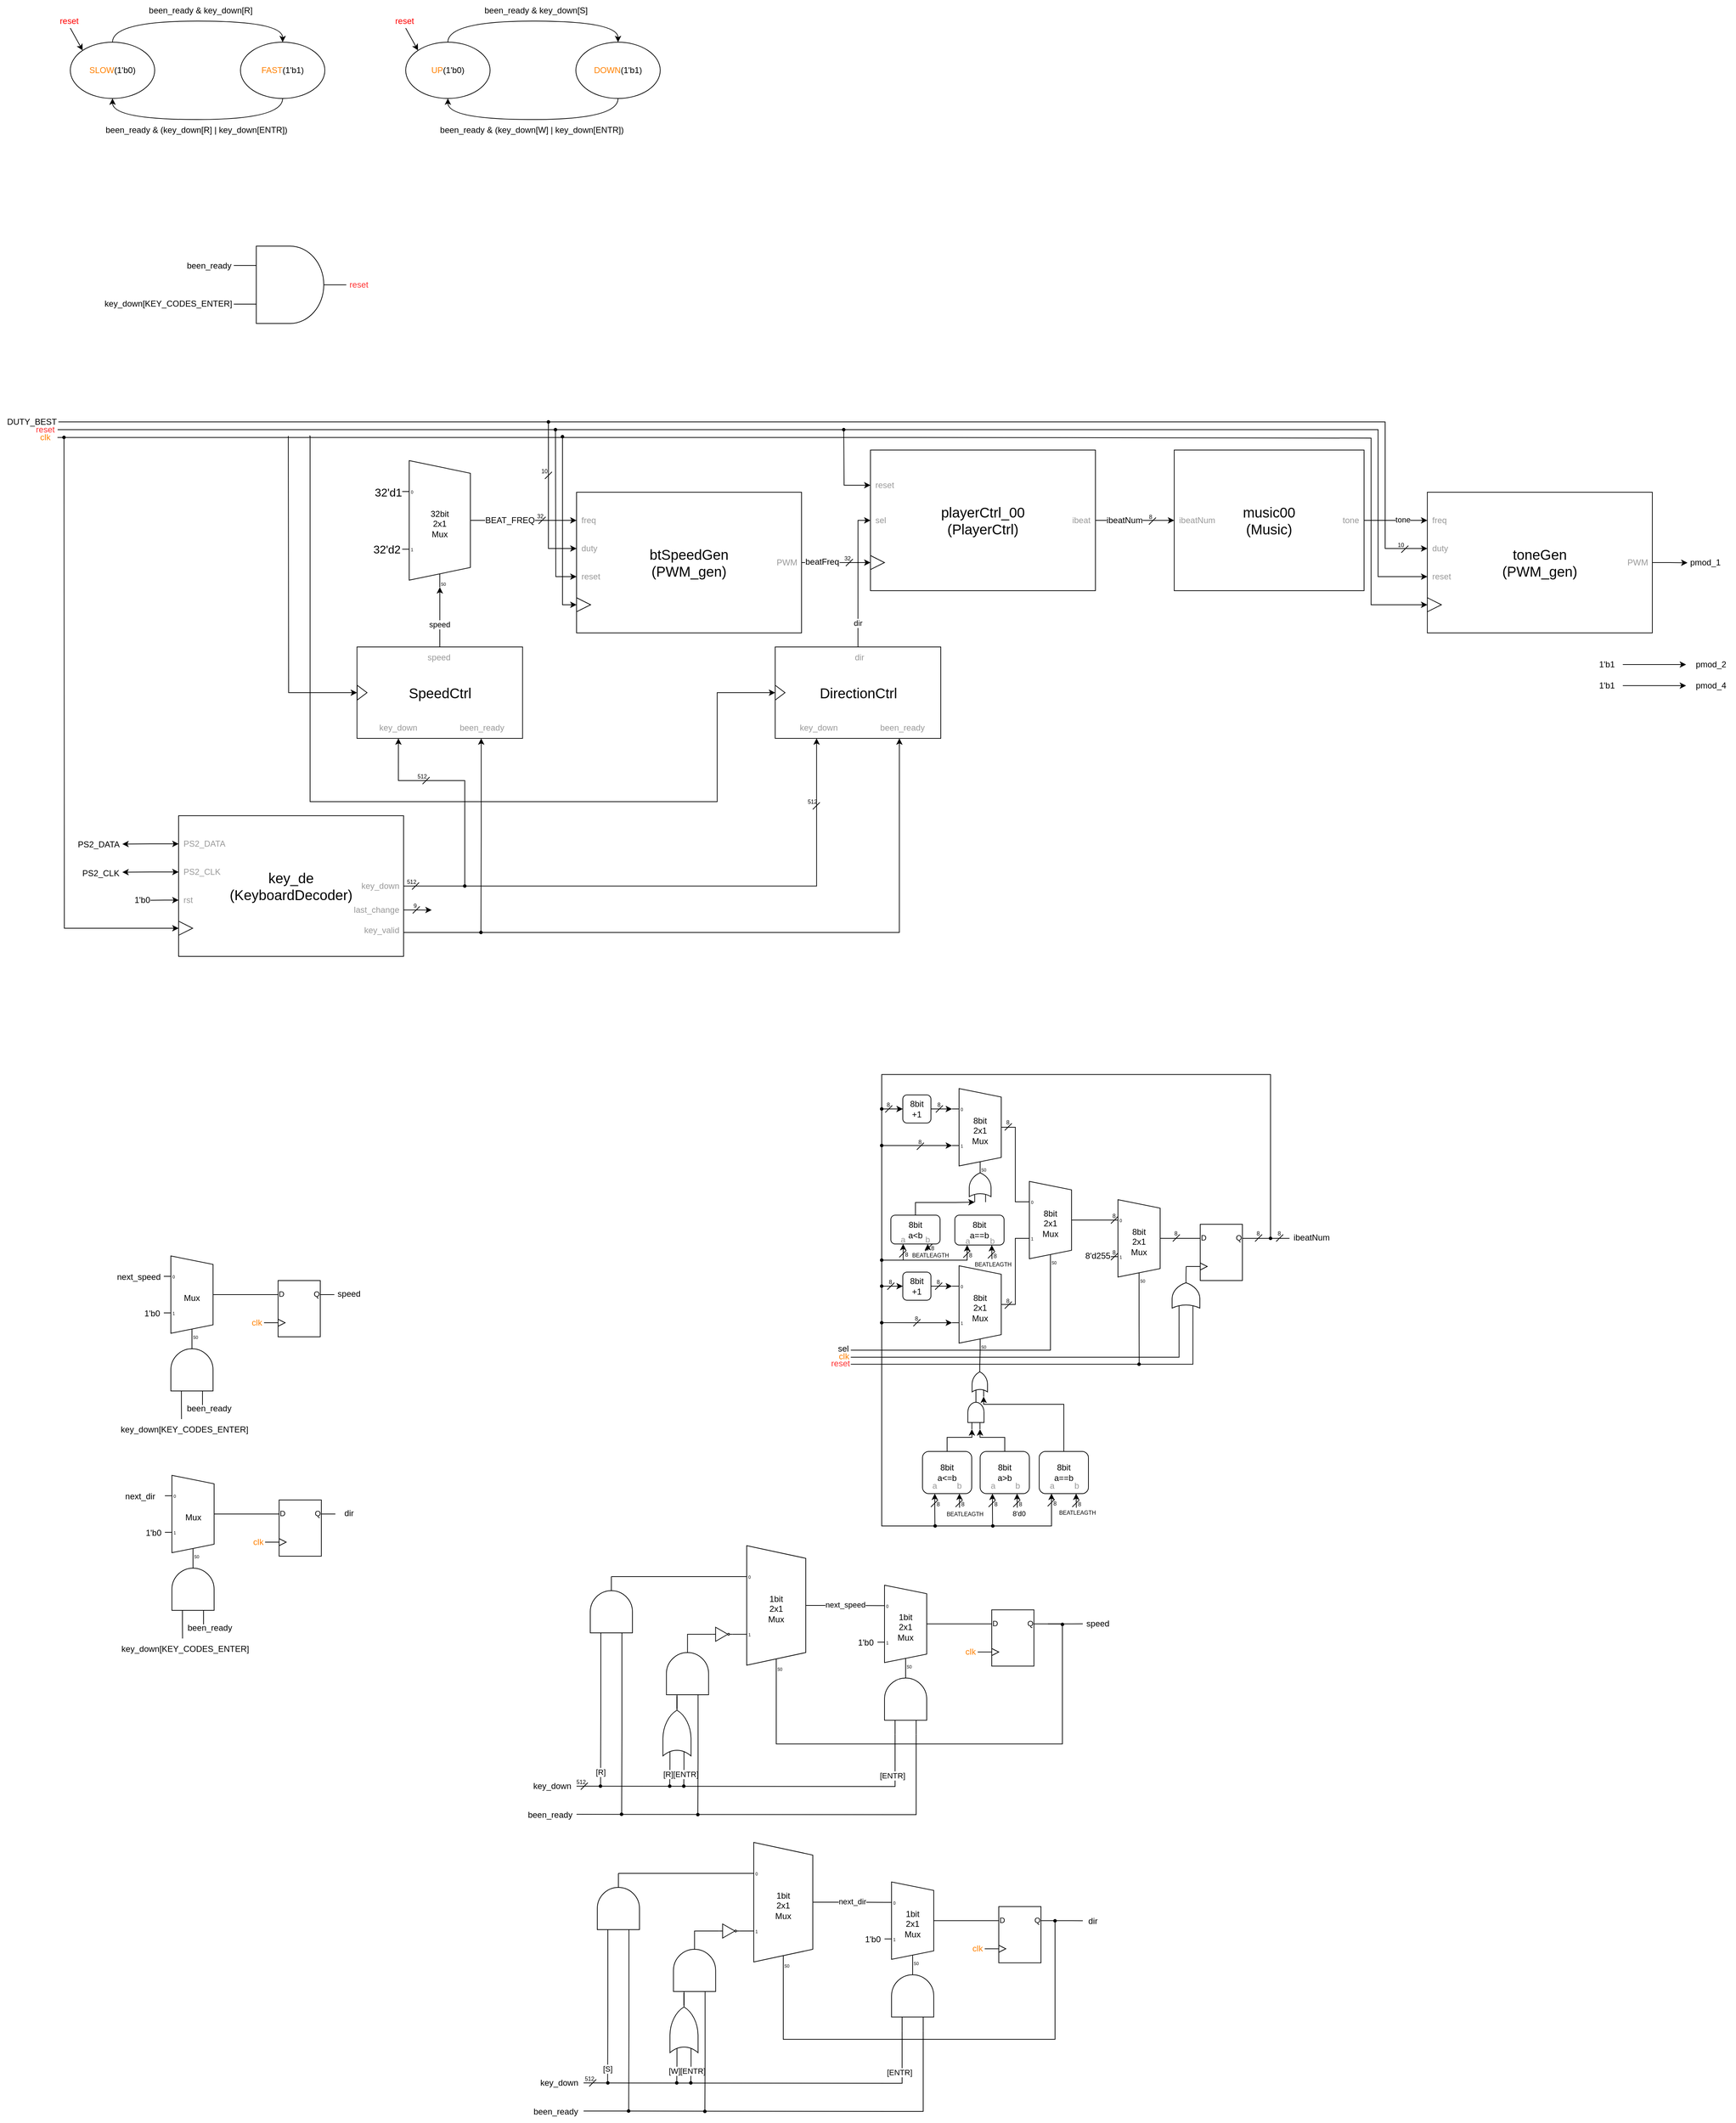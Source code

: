 <mxfile version="24.7.8">
  <diagram name="Page-1" id="esHVvlVv_iYiB9WUsHRS">
    <mxGraphModel dx="3695" dy="1768" grid="1" gridSize="10" guides="1" tooltips="1" connect="1" arrows="1" fold="1" page="1" pageScale="1" pageWidth="827" pageHeight="1169" math="0" shadow="0">
      <root>
        <mxCell id="0" />
        <mxCell id="1" parent="0" />
        <mxCell id="qbABz30h0iUB20YgcGLr-20" value="8bit&lt;br&gt;a&amp;lt;b" style="rounded=1;whiteSpace=wrap;html=1;" parent="1" vertex="1">
          <mxGeometry x="687" y="1948" width="70" height="41" as="geometry" />
        </mxCell>
        <mxCell id="v3yQRXd3eje9s8baOaKM-221" value="&lt;font color=&quot;#999999&quot;&gt;b&lt;/font&gt;" style="text;html=1;align=center;verticalAlign=middle;resizable=0;points=[];autosize=1;strokeColor=none;fillColor=none;" parent="1" vertex="1">
          <mxGeometry x="723.5" y="1968" width="30" height="30" as="geometry" />
        </mxCell>
        <mxCell id="v3yQRXd3eje9s8baOaKM-256" value="8bit&lt;br&gt;a==b" style="rounded=1;whiteSpace=wrap;html=1;" parent="1" vertex="1">
          <mxGeometry x="778" y="1948" width="70" height="42.5" as="geometry" />
        </mxCell>
        <mxCell id="v3yQRXd3eje9s8baOaKM-265" value="" style="group" parent="1" vertex="1" connectable="0">
          <mxGeometry x="769" y="1987.5" width="46" height="31" as="geometry" />
        </mxCell>
        <mxCell id="v3yQRXd3eje9s8baOaKM-266" value="" style="group" parent="v3yQRXd3eje9s8baOaKM-265" vertex="1" connectable="0">
          <mxGeometry width="40" height="21" as="geometry" />
        </mxCell>
        <mxCell id="v3yQRXd3eje9s8baOaKM-267" value="" style="endArrow=none;html=1;rounded=0;" parent="v3yQRXd3eje9s8baOaKM-266" edge="1">
          <mxGeometry width="50" height="50" relative="1" as="geometry">
            <mxPoint x="21" y="21" as="sourcePoint" />
            <mxPoint x="31" y="11" as="targetPoint" />
          </mxGeometry>
        </mxCell>
        <mxCell id="v3yQRXd3eje9s8baOaKM-268" value="&lt;font style=&quot;font-size: 8px;&quot;&gt;8&lt;/font&gt;" style="text;html=1;align=center;verticalAlign=middle;resizable=0;points=[];autosize=1;strokeColor=none;fillColor=none;" parent="v3yQRXd3eje9s8baOaKM-265" vertex="1">
          <mxGeometry x="16" y="1" width="30" height="30" as="geometry" />
        </mxCell>
        <mxCell id="v3yQRXd3eje9s8baOaKM-257" value="&lt;font color=&quot;#999999&quot;&gt;a&lt;/font&gt;" style="text;html=1;align=center;verticalAlign=middle;resizable=0;points=[];autosize=1;strokeColor=none;fillColor=none;" parent="1" vertex="1">
          <mxGeometry x="780.5" y="1969.5" width="30" height="30" as="geometry" />
        </mxCell>
        <mxCell id="qbABz30h0iUB20YgcGLr-30" value="8bit&lt;br&gt;a&amp;gt;b" style="rounded=1;whiteSpace=wrap;html=1;" parent="1" vertex="1">
          <mxGeometry x="814" y="2284" width="70" height="60" as="geometry" />
        </mxCell>
        <mxCell id="v3yQRXd3eje9s8baOaKM-216" value="&lt;font color=&quot;#999999&quot;&gt;a&lt;/font&gt;" style="text;html=1;align=center;verticalAlign=middle;resizable=0;points=[];autosize=1;strokeColor=none;fillColor=none;" parent="1" vertex="1">
          <mxGeometry x="816.5" y="2318" width="30" height="30" as="geometry" />
        </mxCell>
        <mxCell id="v3yQRXd3eje9s8baOaKM-227" style="edgeStyle=orthogonalEdgeStyle;rounded=0;orthogonalLoop=1;jettySize=auto;html=1;exitX=0.25;exitY=1;exitDx=0;exitDy=0;startArrow=classic;startFill=1;endArrow=none;endFill=0;" parent="1" source="qbABz30h0iUB20YgcGLr-30" edge="1">
          <mxGeometry relative="1" as="geometry">
            <mxPoint x="831.667" y="2390" as="targetPoint" />
          </mxGeometry>
        </mxCell>
        <mxCell id="qbABz30h0iUB20YgcGLr-34" value="8bit&lt;br&gt;a==b" style="rounded=1;whiteSpace=wrap;html=1;" parent="1" vertex="1">
          <mxGeometry x="898" y="2284" width="70" height="60" as="geometry" />
        </mxCell>
        <mxCell id="v3yQRXd3eje9s8baOaKM-218" value="&lt;font color=&quot;#999999&quot;&gt;a&lt;/font&gt;" style="text;html=1;align=center;verticalAlign=middle;resizable=0;points=[];autosize=1;strokeColor=none;fillColor=none;" parent="1" vertex="1">
          <mxGeometry x="900.5" y="2318" width="30" height="30" as="geometry" />
        </mxCell>
        <mxCell id="v3yQRXd3eje9s8baOaKM-224" value="&lt;font style=&quot;font-size: 8px;&quot;&gt;BEATLEAGTH&lt;/font&gt;" style="text;html=1;align=center;verticalAlign=middle;resizable=0;points=[];autosize=1;strokeColor=none;fillColor=none;" parent="1" vertex="1">
          <mxGeometry x="912" y="2355" width="80" height="30" as="geometry" />
        </mxCell>
        <mxCell id="v3yQRXd3eje9s8baOaKM-220" value="&lt;font color=&quot;#999999&quot;&gt;a&lt;/font&gt;" style="text;html=1;align=center;verticalAlign=middle;resizable=0;points=[];autosize=1;strokeColor=none;fillColor=none;" parent="1" vertex="1">
          <mxGeometry x="688.5" y="1968" width="30" height="30" as="geometry" />
        </mxCell>
        <mxCell id="qbABz30h0iUB20YgcGLr-69" value="" style="group" parent="1" vertex="1" connectable="0">
          <mxGeometry x="678" y="1979" width="46" height="31" as="geometry" />
        </mxCell>
        <mxCell id="qbABz30h0iUB20YgcGLr-70" value="" style="group" parent="qbABz30h0iUB20YgcGLr-69" vertex="1" connectable="0">
          <mxGeometry width="40" height="21" as="geometry" />
        </mxCell>
        <mxCell id="qbABz30h0iUB20YgcGLr-71" value="" style="endArrow=none;html=1;rounded=0;" parent="qbABz30h0iUB20YgcGLr-70" edge="1">
          <mxGeometry width="50" height="50" relative="1" as="geometry">
            <mxPoint x="21" y="29" as="sourcePoint" />
            <mxPoint x="31" y="19" as="targetPoint" />
          </mxGeometry>
        </mxCell>
        <mxCell id="qbABz30h0iUB20YgcGLr-72" value="&lt;font style=&quot;font-size: 8px;&quot;&gt;8&lt;/font&gt;" style="text;html=1;align=center;verticalAlign=middle;resizable=0;points=[];autosize=1;strokeColor=none;fillColor=none;" parent="qbABz30h0iUB20YgcGLr-69" vertex="1">
          <mxGeometry x="16" y="9" width="30" height="30" as="geometry" />
        </mxCell>
        <mxCell id="nroK3sQqDRNz_VUxStWH-164" value="" style="group" parent="1" vertex="1" connectable="0">
          <mxGeometry x="-15" y="1464" width="40" height="21" as="geometry" />
        </mxCell>
        <mxCell id="nroK3sQqDRNz_VUxStWH-162" value="" style="endArrow=none;html=1;rounded=0;" parent="nroK3sQqDRNz_VUxStWH-164" edge="1">
          <mxGeometry width="50" height="50" relative="1" as="geometry">
            <mxPoint x="21" y="21" as="sourcePoint" />
            <mxPoint x="31" y="11" as="targetPoint" />
          </mxGeometry>
        </mxCell>
        <mxCell id="nroK3sQqDRNz_VUxStWH-163" value="512" style="text;html=1;align=center;verticalAlign=middle;resizable=0;points=[];autosize=1;strokeColor=none;fillColor=none;fontSize=8;" parent="nroK3sQqDRNz_VUxStWH-164" vertex="1">
          <mxGeometry width="40" height="20" as="geometry" />
        </mxCell>
        <mxCell id="v3yQRXd3eje9s8baOaKM-69" value="speed" style="text;html=1;align=center;verticalAlign=middle;resizable=0;points=[];autosize=1;strokeColor=none;fillColor=none;" parent="1" vertex="1">
          <mxGeometry x="951" y="2514.25" width="60" height="30" as="geometry" />
        </mxCell>
        <mxCell id="pH9DHJmw3bQD9Se495Sc-9" value="32bit&lt;br&gt;2x1&lt;div&gt;Mux&lt;/div&gt;" style="shadow=0;dashed=0;align=center;html=1;strokeWidth=1;shape=mxgraph.electrical.abstract.mux2;whiteSpace=wrap;" parent="1" vertex="1">
          <mxGeometry x="-8" y="875" width="107" height="180" as="geometry" />
        </mxCell>
        <mxCell id="pH9DHJmw3bQD9Se495Sc-11" value="&lt;font style=&quot;font-size: 16px;&quot;&gt;32&#39;d1&lt;/font&gt;" style="text;html=1;align=center;verticalAlign=middle;resizable=0;points=[];autosize=1;strokeColor=none;fillColor=none;" parent="1" vertex="1">
          <mxGeometry x="-58" y="905" width="60" height="30" as="geometry" />
        </mxCell>
        <mxCell id="pH9DHJmw3bQD9Se495Sc-12" value="&lt;font style=&quot;font-size: 16px;&quot;&gt;32&#39;d2&lt;/font&gt;" style="text;html=1;align=center;verticalAlign=middle;resizable=0;points=[];autosize=1;strokeColor=none;fillColor=none;" parent="1" vertex="1">
          <mxGeometry x="-60" y="986" width="60" height="30" as="geometry" />
        </mxCell>
        <mxCell id="pH9DHJmw3bQD9Se495Sc-14" value="" style="verticalLabelPosition=bottom;shadow=0;dashed=0;align=center;html=1;verticalAlign=top;shape=mxgraph.electrical.logic_gates.logic_gate;operation=and;" parent="1" vertex="1">
          <mxGeometry x="-247.5" y="570" width="160" height="110" as="geometry" />
        </mxCell>
        <mxCell id="pH9DHJmw3bQD9Se495Sc-16" value="been_ready" style="text;html=1;align=center;verticalAlign=middle;resizable=0;points=[];autosize=1;strokeColor=none;fillColor=none;" parent="1" vertex="1">
          <mxGeometry x="-328.5" y="583" width="90" height="30" as="geometry" />
        </mxCell>
        <mxCell id="pH9DHJmw3bQD9Se495Sc-17" value="key_down[KEY_CODES_ENTER]" style="text;html=1;align=center;verticalAlign=middle;resizable=0;points=[];autosize=1;strokeColor=none;fillColor=none;" parent="1" vertex="1">
          <mxGeometry x="-441.5" y="637" width="200" height="30" as="geometry" />
        </mxCell>
        <mxCell id="pH9DHJmw3bQD9Se495Sc-18" value="&lt;font color=&quot;#ff3333&quot;&gt;reset&lt;/font&gt;" style="text;html=1;align=center;verticalAlign=middle;resizable=0;points=[];autosize=1;strokeColor=none;fillColor=none;" parent="1" vertex="1">
          <mxGeometry x="-95.5" y="610" width="50" height="30" as="geometry" />
        </mxCell>
        <mxCell id="pH9DHJmw3bQD9Se495Sc-48" value="" style="group" parent="1" vertex="1" connectable="0">
          <mxGeometry x="1450" y="920" width="320" height="200" as="geometry" />
        </mxCell>
        <mxCell id="nroK3sQqDRNz_VUxStWH-65" style="edgeStyle=orthogonalEdgeStyle;rounded=0;orthogonalLoop=1;jettySize=auto;html=1;exitX=1;exitY=0.5;exitDx=0;exitDy=0;exitPerimeter=0;" parent="pH9DHJmw3bQD9Se495Sc-48" source="pH9DHJmw3bQD9Se495Sc-25" edge="1">
          <mxGeometry relative="1" as="geometry">
            <mxPoint x="370" y="100.31" as="targetPoint" />
          </mxGeometry>
        </mxCell>
        <mxCell id="pH9DHJmw3bQD9Se495Sc-25" value="&lt;div&gt;&lt;span style=&quot;font-size: 20px;&quot;&gt;toneGen&lt;/span&gt;&lt;/div&gt;&lt;span style=&quot;font-size: 20px;&quot;&gt;(PWM_gen)&lt;/span&gt;" style="rounded=0;whiteSpace=wrap;html=1;points=[[0,0,0,0,0],[0,0.2,0,0,0],[0,0.4,0,0,0],[0,0.6,0,0,0],[0,0.8,0,0,0],[0,1,0,0,0],[0.25,0,0,0,0],[0.25,1,0,0,0],[0.5,0,0,0,0],[0.5,1,0,0,0],[0.75,0,0,0,0],[0.75,1,0,0,0],[1,0,0,0,0],[1,0.5,0,0,0],[1,1,0,0,0]];" parent="pH9DHJmw3bQD9Se495Sc-48" vertex="1">
          <mxGeometry width="320" height="200" as="geometry" />
        </mxCell>
        <mxCell id="pH9DHJmw3bQD9Se495Sc-26" value="&lt;font color=&quot;#999999&quot;&gt;freq&lt;/font&gt;" style="text;html=1;align=left;verticalAlign=middle;resizable=0;points=[];autosize=1;strokeColor=none;fillColor=none;" parent="pH9DHJmw3bQD9Se495Sc-48" vertex="1">
          <mxGeometry x="5" y="25" width="40" height="30" as="geometry" />
        </mxCell>
        <mxCell id="pH9DHJmw3bQD9Se495Sc-27" value="&lt;font color=&quot;#999999&quot;&gt;duty&lt;/font&gt;" style="text;html=1;align=left;verticalAlign=middle;resizable=0;points=[];autosize=1;strokeColor=none;fillColor=none;" parent="pH9DHJmw3bQD9Se495Sc-48" vertex="1">
          <mxGeometry x="5" y="65" width="50" height="30" as="geometry" />
        </mxCell>
        <mxCell id="pH9DHJmw3bQD9Se495Sc-28" value="&lt;font color=&quot;#999999&quot;&gt;reset&lt;/font&gt;" style="text;html=1;align=left;verticalAlign=middle;resizable=0;points=[];autosize=1;strokeColor=none;fillColor=none;" parent="pH9DHJmw3bQD9Se495Sc-48" vertex="1">
          <mxGeometry x="5" y="105" width="50" height="30" as="geometry" />
        </mxCell>
        <mxCell id="pH9DHJmw3bQD9Se495Sc-29" value="" style="triangle;whiteSpace=wrap;html=1;fontColor=#999999;strokeColor=#000000;" parent="pH9DHJmw3bQD9Se495Sc-48" vertex="1">
          <mxGeometry y="150" width="20" height="20" as="geometry" />
        </mxCell>
        <mxCell id="pH9DHJmw3bQD9Se495Sc-30" value="&lt;font color=&quot;#999999&quot;&gt;PWM&lt;/font&gt;" style="text;html=1;align=right;verticalAlign=middle;resizable=0;points=[];autosize=1;strokeColor=none;fillColor=none;" parent="pH9DHJmw3bQD9Se495Sc-48" vertex="1">
          <mxGeometry x="265" y="85" width="50" height="30" as="geometry" />
        </mxCell>
        <mxCell id="pH9DHJmw3bQD9Se495Sc-49" value="" style="group" parent="1" vertex="1" connectable="0">
          <mxGeometry x="240" y="920" width="320" height="200" as="geometry" />
        </mxCell>
        <mxCell id="pH9DHJmw3bQD9Se495Sc-53" style="edgeStyle=orthogonalEdgeStyle;rounded=0;orthogonalLoop=1;jettySize=auto;html=1;exitX=0;exitY=0.4;exitDx=0;exitDy=0;exitPerimeter=0;endArrow=none;endFill=0;startArrow=classic;startFill=1;" parent="pH9DHJmw3bQD9Se495Sc-49" source="pH9DHJmw3bQD9Se495Sc-7" edge="1">
          <mxGeometry relative="1" as="geometry">
            <mxPoint x="-50" y="-100" as="targetPoint" />
            <Array as="points">
              <mxPoint x="-40" y="80" />
              <mxPoint x="-40" y="-100" />
            </Array>
          </mxGeometry>
        </mxCell>
        <mxCell id="nroK3sQqDRNz_VUxStWH-61" style="edgeStyle=orthogonalEdgeStyle;rounded=0;orthogonalLoop=1;jettySize=auto;html=1;exitX=0;exitY=0.6;exitDx=0;exitDy=0;exitPerimeter=0;endArrow=none;endFill=0;startArrow=classic;startFill=1;" parent="pH9DHJmw3bQD9Se495Sc-49" source="pH9DHJmw3bQD9Se495Sc-7" edge="1">
          <mxGeometry relative="1" as="geometry">
            <mxPoint x="-30" y="-90" as="targetPoint" />
          </mxGeometry>
        </mxCell>
        <mxCell id="pH9DHJmw3bQD9Se495Sc-7" value="&lt;div&gt;&lt;span style=&quot;font-size: 20px;&quot;&gt;btSpeedGen&lt;/span&gt;&lt;/div&gt;&lt;span style=&quot;font-size: 20px;&quot;&gt;(PWM_gen)&lt;/span&gt;" style="rounded=0;whiteSpace=wrap;html=1;points=[[0,0,0,0,0],[0,0.2,0,0,0],[0,0.4,0,0,0],[0,0.6,0,0,0],[0,0.8,0,0,0],[0,1,0,0,0],[0.25,0,0,0,0],[0.25,1,0,0,0],[0.5,0,0,0,0],[0.5,1,0,0,0],[0.75,0,0,0,0],[0.75,1,0,0,0],[1,0,0,0,0],[1,0.5,0,0,0],[1,1,0,0,0]];" parent="pH9DHJmw3bQD9Se495Sc-49" vertex="1">
          <mxGeometry width="320" height="200" as="geometry" />
        </mxCell>
        <mxCell id="pH9DHJmw3bQD9Se495Sc-19" value="&lt;font color=&quot;#999999&quot;&gt;freq&lt;/font&gt;" style="text;html=1;align=left;verticalAlign=middle;resizable=0;points=[];autosize=1;strokeColor=none;fillColor=none;" parent="pH9DHJmw3bQD9Se495Sc-49" vertex="1">
          <mxGeometry x="5" y="25" width="40" height="30" as="geometry" />
        </mxCell>
        <mxCell id="pH9DHJmw3bQD9Se495Sc-20" value="&lt;font color=&quot;#999999&quot;&gt;duty&lt;/font&gt;" style="text;html=1;align=left;verticalAlign=middle;resizable=0;points=[];autosize=1;strokeColor=none;fillColor=none;" parent="pH9DHJmw3bQD9Se495Sc-49" vertex="1">
          <mxGeometry x="5" y="65" width="50" height="30" as="geometry" />
        </mxCell>
        <mxCell id="pH9DHJmw3bQD9Se495Sc-21" value="&lt;font color=&quot;#999999&quot;&gt;reset&lt;/font&gt;" style="text;html=1;align=left;verticalAlign=middle;resizable=0;points=[];autosize=1;strokeColor=none;fillColor=none;" parent="pH9DHJmw3bQD9Se495Sc-49" vertex="1">
          <mxGeometry x="5" y="105" width="50" height="30" as="geometry" />
        </mxCell>
        <mxCell id="nroK3sQqDRNz_VUxStWH-56" style="edgeStyle=orthogonalEdgeStyle;rounded=0;orthogonalLoop=1;jettySize=auto;html=1;exitX=0;exitY=0.5;exitDx=0;exitDy=0;startArrow=classic;startFill=1;endArrow=none;endFill=0;" parent="pH9DHJmw3bQD9Se495Sc-49" source="pH9DHJmw3bQD9Se495Sc-23" edge="1">
          <mxGeometry relative="1" as="geometry">
            <mxPoint x="-20" y="-60" as="targetPoint" />
            <Array as="points">
              <mxPoint x="-20" y="160" />
              <mxPoint x="-20" y="-80" />
            </Array>
          </mxGeometry>
        </mxCell>
        <mxCell id="pH9DHJmw3bQD9Se495Sc-23" value="" style="triangle;whiteSpace=wrap;html=1;fontColor=#999999;strokeColor=#000000;" parent="pH9DHJmw3bQD9Se495Sc-49" vertex="1">
          <mxGeometry y="150" width="20" height="20" as="geometry" />
        </mxCell>
        <mxCell id="pH9DHJmw3bQD9Se495Sc-24" value="&lt;font color=&quot;#999999&quot;&gt;PWM&lt;/font&gt;" style="text;html=1;align=right;verticalAlign=middle;resizable=0;points=[];autosize=1;strokeColor=none;fillColor=none;" parent="pH9DHJmw3bQD9Se495Sc-49" vertex="1">
          <mxGeometry x="265" y="85" width="50" height="30" as="geometry" />
        </mxCell>
        <mxCell id="pH9DHJmw3bQD9Se495Sc-50" value="" style="group" parent="1" vertex="1" connectable="0">
          <mxGeometry x="658" y="860" width="320" height="200" as="geometry" />
        </mxCell>
        <mxCell id="nroK3sQqDRNz_VUxStWH-64" style="edgeStyle=orthogonalEdgeStyle;rounded=0;orthogonalLoop=1;jettySize=auto;html=1;exitX=0;exitY=0.25;exitDx=0;exitDy=0;endArrow=none;endFill=0;startArrow=classic;startFill=1;" parent="pH9DHJmw3bQD9Se495Sc-50" source="pH9DHJmw3bQD9Se495Sc-6" edge="1">
          <mxGeometry relative="1" as="geometry">
            <mxPoint x="-38" y="-30" as="targetPoint" />
          </mxGeometry>
        </mxCell>
        <mxCell id="pH9DHJmw3bQD9Se495Sc-6" value="&lt;div&gt;&lt;span style=&quot;font-size: 20px;&quot;&gt;playerCtrl_00&lt;/span&gt;&lt;/div&gt;&lt;span style=&quot;font-size: 20px;&quot;&gt;(PlayerCtrl)&lt;/span&gt;" style="rounded=0;whiteSpace=wrap;html=1;" parent="pH9DHJmw3bQD9Se495Sc-50" vertex="1">
          <mxGeometry width="320" height="200" as="geometry" />
        </mxCell>
        <mxCell id="pH9DHJmw3bQD9Se495Sc-33" value="&lt;font color=&quot;#999999&quot;&gt;ibeat&lt;/font&gt;" style="text;html=1;align=right;verticalAlign=middle;resizable=0;points=[];autosize=1;strokeColor=none;fillColor=none;" parent="pH9DHJmw3bQD9Se495Sc-50" vertex="1">
          <mxGeometry x="264" y="85" width="50" height="30" as="geometry" />
        </mxCell>
        <mxCell id="pH9DHJmw3bQD9Se495Sc-34" value="&lt;font color=&quot;#999999&quot;&gt;reset&lt;/font&gt;" style="text;html=1;align=left;verticalAlign=middle;resizable=0;points=[];autosize=1;strokeColor=none;fillColor=none;" parent="pH9DHJmw3bQD9Se495Sc-50" vertex="1">
          <mxGeometry x="5" y="35" width="50" height="30" as="geometry" />
        </mxCell>
        <mxCell id="pH9DHJmw3bQD9Se495Sc-35" value="&lt;font color=&quot;#999999&quot;&gt;sel&lt;/font&gt;" style="text;html=1;align=left;verticalAlign=middle;resizable=0;points=[];autosize=1;strokeColor=none;fillColor=none;" parent="pH9DHJmw3bQD9Se495Sc-50" vertex="1">
          <mxGeometry x="5" y="85" width="40" height="30" as="geometry" />
        </mxCell>
        <mxCell id="pH9DHJmw3bQD9Se495Sc-37" value="" style="triangle;whiteSpace=wrap;html=1;fontColor=#999999;strokeColor=#000000;" parent="pH9DHJmw3bQD9Se495Sc-50" vertex="1">
          <mxGeometry y="150" width="20" height="20" as="geometry" />
        </mxCell>
        <mxCell id="pH9DHJmw3bQD9Se495Sc-51" value="" style="group" parent="1" vertex="1" connectable="0">
          <mxGeometry x="1040" y="860" width="320" height="200" as="geometry" />
        </mxCell>
        <mxCell id="pH9DHJmw3bQD9Se495Sc-5" value="&lt;font style=&quot;font-size: 20px;&quot;&gt;music00&lt;br&gt;(Music)&lt;/font&gt;" style="rounded=0;whiteSpace=wrap;html=1;" parent="pH9DHJmw3bQD9Se495Sc-51" vertex="1">
          <mxGeometry x="50" width="270" height="200" as="geometry" />
        </mxCell>
        <mxCell id="pH9DHJmw3bQD9Se495Sc-31" value="ibeatNum" style="text;html=1;align=left;verticalAlign=middle;resizable=0;points=[];autosize=1;strokeColor=none;fillColor=none;fontColor=#999999;" parent="pH9DHJmw3bQD9Se495Sc-51" vertex="1">
          <mxGeometry x="55" y="85" width="70" height="30" as="geometry" />
        </mxCell>
        <mxCell id="pH9DHJmw3bQD9Se495Sc-32" value="tone" style="text;html=1;align=right;verticalAlign=middle;resizable=0;points=[];autosize=1;strokeColor=none;fillColor=none;fontColor=#999999;" parent="pH9DHJmw3bQD9Se495Sc-51" vertex="1">
          <mxGeometry x="264" y="85" width="50" height="30" as="geometry" />
        </mxCell>
        <mxCell id="pH9DHJmw3bQD9Se495Sc-52" value="" style="group" parent="1" vertex="1" connectable="0">
          <mxGeometry x="-326" y="1380" width="320" height="200" as="geometry" />
        </mxCell>
        <mxCell id="nroK3sQqDRNz_VUxStWH-67" style="edgeStyle=orthogonalEdgeStyle;rounded=0;orthogonalLoop=1;jettySize=auto;html=1;exitX=0;exitY=0.2;exitDx=0;exitDy=0;exitPerimeter=0;startArrow=classic;startFill=1;endArrow=classic;endFill=1;" parent="pH9DHJmw3bQD9Se495Sc-52" source="pH9DHJmw3bQD9Se495Sc-1" edge="1">
          <mxGeometry relative="1" as="geometry">
            <mxPoint x="-80" y="40.31" as="targetPoint" />
          </mxGeometry>
        </mxCell>
        <mxCell id="nroK3sQqDRNz_VUxStWH-68" style="edgeStyle=orthogonalEdgeStyle;rounded=0;orthogonalLoop=1;jettySize=auto;html=1;exitX=0;exitY=0.4;exitDx=0;exitDy=0;exitPerimeter=0;endArrow=classic;endFill=1;startArrow=classic;startFill=1;" parent="pH9DHJmw3bQD9Se495Sc-52" source="pH9DHJmw3bQD9Se495Sc-1" edge="1">
          <mxGeometry relative="1" as="geometry">
            <mxPoint x="-80" y="80.31" as="targetPoint" />
          </mxGeometry>
        </mxCell>
        <mxCell id="nroK3sQqDRNz_VUxStWH-69" style="edgeStyle=orthogonalEdgeStyle;rounded=0;orthogonalLoop=1;jettySize=auto;html=1;exitX=0;exitY=0.6;exitDx=0;exitDy=0;exitPerimeter=0;endArrow=none;endFill=0;startArrow=classic;startFill=1;" parent="pH9DHJmw3bQD9Se495Sc-52" source="pH9DHJmw3bQD9Se495Sc-1" edge="1">
          <mxGeometry relative="1" as="geometry">
            <mxPoint x="-40" y="120.31" as="targetPoint" />
          </mxGeometry>
        </mxCell>
        <mxCell id="nroK3sQqDRNz_VUxStWH-91" style="edgeStyle=orthogonalEdgeStyle;rounded=0;orthogonalLoop=1;jettySize=auto;html=1;exitX=1;exitY=0.67;exitDx=0;exitDy=0;exitPerimeter=0;" parent="pH9DHJmw3bQD9Se495Sc-52" source="pH9DHJmw3bQD9Se495Sc-1" edge="1">
          <mxGeometry relative="1" as="geometry">
            <mxPoint x="360" y="134.103" as="targetPoint" />
          </mxGeometry>
        </mxCell>
        <mxCell id="pH9DHJmw3bQD9Se495Sc-1" value="&lt;font style=&quot;font-size: 20px;&quot;&gt;key_de&lt;br&gt;(KeyboardDecoder)&lt;/font&gt;" style="rounded=0;whiteSpace=wrap;html=1;points=[[0,0,0,0,0],[0,0.2,0,0,0],[0,0.4,0,0,0],[0,0.6,0,0,0],[0,0.8,0,0,0],[0,1,0,0,0],[0.25,0,0,0,0],[0.25,1,0,0,0],[0.5,0,0,0,0],[0.5,1,0,0,0],[0.75,0,0,0,0],[0.75,1,0,0,0],[1,0,0,0,0],[1,0.17,0,0,0],[1,0.33,0,0,0],[1,0.5,0,0,0],[1,0.67,0,0,0],[1,0.83,0,0,0],[1,1,0,0,0]];" parent="pH9DHJmw3bQD9Se495Sc-52" vertex="1">
          <mxGeometry width="320" height="200" as="geometry" />
        </mxCell>
        <mxCell id="pH9DHJmw3bQD9Se495Sc-39" value="&lt;font color=&quot;#999999&quot;&gt;PS2_DATA&lt;/font&gt;" style="text;html=1;align=left;verticalAlign=middle;resizable=0;points=[];autosize=1;strokeColor=none;fillColor=none;" parent="pH9DHJmw3bQD9Se495Sc-52" vertex="1">
          <mxGeometry x="5" y="25" width="80" height="30" as="geometry" />
        </mxCell>
        <mxCell id="pH9DHJmw3bQD9Se495Sc-40" value="&lt;font color=&quot;#999999&quot;&gt;PS2_CLK&lt;/font&gt;" style="text;html=1;align=left;verticalAlign=middle;resizable=0;points=[];autosize=1;strokeColor=none;fillColor=none;" parent="pH9DHJmw3bQD9Se495Sc-52" vertex="1">
          <mxGeometry x="5" y="65" width="80" height="30" as="geometry" />
        </mxCell>
        <mxCell id="pH9DHJmw3bQD9Se495Sc-41" value="&lt;font style=&quot;font-size: 12px;&quot; color=&quot;#999999&quot;&gt;rst&lt;/font&gt;" style="text;html=1;align=left;verticalAlign=middle;resizable=0;points=[];autosize=1;strokeColor=none;fillColor=none;fontSize=12;" parent="pH9DHJmw3bQD9Se495Sc-52" vertex="1">
          <mxGeometry x="5" y="105" width="40" height="30" as="geometry" />
        </mxCell>
        <mxCell id="nroK3sQqDRNz_VUxStWH-70" style="edgeStyle=orthogonalEdgeStyle;rounded=0;orthogonalLoop=1;jettySize=auto;html=1;exitX=0;exitY=0.5;exitDx=0;exitDy=0;endArrow=none;endFill=0;startArrow=classic;startFill=1;" parent="pH9DHJmw3bQD9Se495Sc-52" source="pH9DHJmw3bQD9Se495Sc-42" edge="1">
          <mxGeometry relative="1" as="geometry">
            <mxPoint x="-163" y="-540" as="targetPoint" />
          </mxGeometry>
        </mxCell>
        <mxCell id="pH9DHJmw3bQD9Se495Sc-42" value="" style="triangle;whiteSpace=wrap;html=1;fontColor=#999999;strokeColor=#000000;" parent="pH9DHJmw3bQD9Se495Sc-52" vertex="1">
          <mxGeometry y="150" width="20" height="20" as="geometry" />
        </mxCell>
        <mxCell id="pH9DHJmw3bQD9Se495Sc-45" value="&lt;font color=&quot;#999999&quot;&gt;key_down&lt;/font&gt;" style="text;html=1;align=right;verticalAlign=middle;resizable=0;points=[];autosize=1;strokeColor=none;fillColor=none;" parent="pH9DHJmw3bQD9Se495Sc-52" vertex="1">
          <mxGeometry x="235" y="85" width="80" height="30" as="geometry" />
        </mxCell>
        <mxCell id="pH9DHJmw3bQD9Se495Sc-46" value="&lt;font color=&quot;#999999&quot;&gt;last_change&lt;/font&gt;" style="text;html=1;align=right;verticalAlign=middle;resizable=0;points=[];autosize=1;strokeColor=none;fillColor=none;" parent="pH9DHJmw3bQD9Se495Sc-52" vertex="1">
          <mxGeometry x="225" y="119" width="90" height="30" as="geometry" />
        </mxCell>
        <mxCell id="pH9DHJmw3bQD9Se495Sc-47" value="&lt;font color=&quot;#999999&quot;&gt;key_valid&lt;/font&gt;" style="text;html=1;align=right;verticalAlign=middle;resizable=0;points=[];autosize=1;strokeColor=none;fillColor=none;" parent="pH9DHJmw3bQD9Se495Sc-52" vertex="1">
          <mxGeometry x="245" y="148" width="70" height="30" as="geometry" />
        </mxCell>
        <mxCell id="pH9DHJmw3bQD9Se495Sc-55" style="edgeStyle=orthogonalEdgeStyle;rounded=0;orthogonalLoop=1;jettySize=auto;html=1;exitX=1;exitY=0.5;exitDx=0;exitDy=-5;exitPerimeter=0;entryX=0;entryY=0.2;entryDx=0;entryDy=0;entryPerimeter=0;" parent="1" source="pH9DHJmw3bQD9Se495Sc-9" target="pH9DHJmw3bQD9Se495Sc-7" edge="1">
          <mxGeometry relative="1" as="geometry" />
        </mxCell>
        <mxCell id="nroK3sQqDRNz_VUxStWH-38" value="&lt;font style=&quot;font-size: 12px;&quot;&gt;BEAT_FREQ&lt;/font&gt;" style="edgeLabel;html=1;align=center;verticalAlign=middle;resizable=0;points=[];" parent="pH9DHJmw3bQD9Se495Sc-55" vertex="1" connectable="0">
          <mxGeometry x="-0.293" y="3" relative="1" as="geometry">
            <mxPoint x="-4" y="3" as="offset" />
          </mxGeometry>
        </mxCell>
        <mxCell id="nroK3sQqDRNz_VUxStWH-39" style="edgeStyle=orthogonalEdgeStyle;rounded=0;orthogonalLoop=1;jettySize=auto;html=1;exitX=1;exitY=0.5;exitDx=0;exitDy=0;exitPerimeter=0;entryX=0;entryY=0.5;entryDx=0;entryDy=0;" parent="1" source="pH9DHJmw3bQD9Se495Sc-7" target="pH9DHJmw3bQD9Se495Sc-37" edge="1">
          <mxGeometry relative="1" as="geometry" />
        </mxCell>
        <mxCell id="nroK3sQqDRNz_VUxStWH-48" value="&lt;font style=&quot;font-size: 12px;&quot;&gt;beatFreq&lt;/font&gt;" style="edgeLabel;html=1;align=center;verticalAlign=middle;resizable=0;points=[];" parent="nroK3sQqDRNz_VUxStWH-39" vertex="1" connectable="0">
          <mxGeometry x="-0.245" y="2" relative="1" as="geometry">
            <mxPoint x="-8" y="1" as="offset" />
          </mxGeometry>
        </mxCell>
        <mxCell id="nroK3sQqDRNz_VUxStWH-46" style="edgeStyle=orthogonalEdgeStyle;rounded=0;orthogonalLoop=1;jettySize=auto;html=1;exitX=1;exitY=0.5;exitDx=0;exitDy=0;entryX=0;entryY=0.5;entryDx=0;entryDy=0;" parent="1" source="pH9DHJmw3bQD9Se495Sc-6" target="pH9DHJmw3bQD9Se495Sc-5" edge="1">
          <mxGeometry relative="1" as="geometry" />
        </mxCell>
        <mxCell id="nroK3sQqDRNz_VUxStWH-47" value="&lt;font style=&quot;font-size: 12px;&quot;&gt;ibeatNum&lt;br&gt;&lt;/font&gt;" style="edgeLabel;html=1;align=center;verticalAlign=middle;resizable=0;points=[];" parent="nroK3sQqDRNz_VUxStWH-46" vertex="1" connectable="0">
          <mxGeometry x="-0.113" y="1" relative="1" as="geometry">
            <mxPoint x="-9" y="1" as="offset" />
          </mxGeometry>
        </mxCell>
        <mxCell id="nroK3sQqDRNz_VUxStWH-51" style="edgeStyle=orthogonalEdgeStyle;rounded=0;orthogonalLoop=1;jettySize=auto;html=1;exitX=1;exitY=0.5;exitDx=0;exitDy=0;entryX=0;entryY=0.2;entryDx=0;entryDy=0;entryPerimeter=0;" parent="1" source="pH9DHJmw3bQD9Se495Sc-5" target="pH9DHJmw3bQD9Se495Sc-25" edge="1">
          <mxGeometry relative="1" as="geometry" />
        </mxCell>
        <mxCell id="nroK3sQqDRNz_VUxStWH-53" value="tone" style="edgeLabel;html=1;align=center;verticalAlign=middle;resizable=0;points=[];" parent="nroK3sQqDRNz_VUxStWH-51" vertex="1" connectable="0">
          <mxGeometry y="1" relative="1" as="geometry">
            <mxPoint x="10" as="offset" />
          </mxGeometry>
        </mxCell>
        <mxCell id="nroK3sQqDRNz_VUxStWH-54" value="" style="endArrow=classic;html=1;rounded=0;entryX=0;entryY=0.5;entryDx=0;entryDy=0;edgeStyle=orthogonalEdgeStyle;endFill=1;exitX=0.944;exitY=0.504;exitDx=0;exitDy=0;exitPerimeter=0;" parent="1" source="nroK3sQqDRNz_VUxStWH-60" target="pH9DHJmw3bQD9Se495Sc-29" edge="1">
          <mxGeometry width="50" height="50" relative="1" as="geometry">
            <mxPoint y="840" as="sourcePoint" />
            <mxPoint x="1431.333" y="840" as="targetPoint" />
            <Array as="points">
              <mxPoint x="726" y="842" />
              <mxPoint x="1370" y="843" />
              <mxPoint x="1370" y="1080" />
            </Array>
          </mxGeometry>
        </mxCell>
        <mxCell id="nroK3sQqDRNz_VUxStWH-57" value="" style="endArrow=classic;html=1;rounded=0;edgeStyle=orthogonalEdgeStyle;entryX=0;entryY=0.6;entryDx=0;entryDy=0;entryPerimeter=0;startArrow=none;startFill=0;endFill=1;" parent="1" edge="1">
          <mxGeometry width="50" height="50" relative="1" as="geometry">
            <mxPoint x="-498" y="831" as="sourcePoint" />
            <mxPoint x="1450" y="1040" as="targetPoint" />
            <Array as="points">
              <mxPoint x="1380" y="831" />
              <mxPoint x="1380" y="1040" />
            </Array>
          </mxGeometry>
        </mxCell>
        <mxCell id="nroK3sQqDRNz_VUxStWH-59" value="&lt;font color=&quot;#ff3333&quot;&gt;reset&lt;/font&gt;" style="text;html=1;align=center;verticalAlign=middle;resizable=0;points=[];autosize=1;strokeColor=none;fillColor=none;" parent="1" vertex="1">
          <mxGeometry x="-541" y="816" width="50" height="30" as="geometry" />
        </mxCell>
        <mxCell id="nroK3sQqDRNz_VUxStWH-60" value="&lt;font color=&quot;#ff8000&quot;&gt;clk&lt;/font&gt;" style="text;html=1;align=center;verticalAlign=middle;resizable=0;points=[];autosize=1;strokeColor=none;fillColor=none;" parent="1" vertex="1">
          <mxGeometry x="-536" y="827" width="40" height="30" as="geometry" />
        </mxCell>
        <mxCell id="nroK3sQqDRNz_VUxStWH-63" value="DUTY_BEST" style="text;html=1;align=center;verticalAlign=middle;resizable=0;points=[];autosize=1;strokeColor=none;fillColor=none;" parent="1" vertex="1">
          <mxGeometry x="-580" y="805" width="90" height="30" as="geometry" />
        </mxCell>
        <mxCell id="nroK3sQqDRNz_VUxStWH-66" value="pmod_1" style="text;html=1;align=center;verticalAlign=middle;resizable=0;points=[];autosize=1;strokeColor=none;fillColor=none;" parent="1" vertex="1">
          <mxGeometry x="1810" y="1005" width="70" height="30" as="geometry" />
        </mxCell>
        <mxCell id="nroK3sQqDRNz_VUxStWH-72" value="1&#39;b0" style="text;html=1;align=center;verticalAlign=middle;resizable=0;points=[];autosize=1;strokeColor=none;fillColor=none;" parent="1" vertex="1">
          <mxGeometry x="-403" y="1485" width="50" height="30" as="geometry" />
        </mxCell>
        <mxCell id="nroK3sQqDRNz_VUxStWH-75" value="PS2_CLK" style="text;html=1;align=center;verticalAlign=middle;resizable=0;points=[];autosize=1;strokeColor=none;fillColor=none;" parent="1" vertex="1">
          <mxGeometry x="-477" y="1447" width="80" height="30" as="geometry" />
        </mxCell>
        <mxCell id="nroK3sQqDRNz_VUxStWH-76" value="PS2_DATA" style="text;html=1;align=center;verticalAlign=middle;resizable=0;points=[];autosize=1;strokeColor=none;fillColor=none;" parent="1" vertex="1">
          <mxGeometry x="-480" y="1406" width="80" height="30" as="geometry" />
        </mxCell>
        <mxCell id="nroK3sQqDRNz_VUxStWH-95" value="" style="ellipse;whiteSpace=wrap;html=1;aspect=fixed;fillColor=#000000;" parent="1" vertex="1">
          <mxGeometry x="208" y="829" width="4" height="4" as="geometry" />
        </mxCell>
        <mxCell id="nroK3sQqDRNz_VUxStWH-97" value="" style="ellipse;whiteSpace=wrap;html=1;aspect=fixed;fillColor=#000000;" parent="1" vertex="1">
          <mxGeometry x="218" y="839" width="4" height="4" as="geometry" />
        </mxCell>
        <mxCell id="nroK3sQqDRNz_VUxStWH-98" value="" style="ellipse;whiteSpace=wrap;html=1;aspect=fixed;fillColor=#000000;" parent="1" vertex="1">
          <mxGeometry x="618" y="829" width="4" height="4" as="geometry" />
        </mxCell>
        <mxCell id="nroK3sQqDRNz_VUxStWH-62" style="edgeStyle=orthogonalEdgeStyle;rounded=0;orthogonalLoop=1;jettySize=auto;html=1;exitX=0;exitY=0.4;exitDx=0;exitDy=0;exitPerimeter=0;endArrow=none;endFill=0;startArrow=classic;startFill=1;" parent="1" source="pH9DHJmw3bQD9Se495Sc-25" edge="1">
          <mxGeometry relative="1" as="geometry">
            <mxPoint x="-497" y="820" as="targetPoint" />
            <Array as="points">
              <mxPoint x="1390" y="1000" />
              <mxPoint x="1390" y="820" />
            </Array>
          </mxGeometry>
        </mxCell>
        <mxCell id="nroK3sQqDRNz_VUxStWH-161" value="" style="ellipse;whiteSpace=wrap;html=1;aspect=fixed;fillColor=#000000;" parent="1" vertex="1">
          <mxGeometry x="-491" y="840" width="4" height="4" as="geometry" />
        </mxCell>
        <mxCell id="nroK3sQqDRNz_VUxStWH-165" value="" style="group" parent="1" vertex="1" connectable="0">
          <mxGeometry x="-14" y="1498" width="40" height="21" as="geometry" />
        </mxCell>
        <mxCell id="nroK3sQqDRNz_VUxStWH-166" value="" style="endArrow=none;html=1;rounded=0;" parent="nroK3sQqDRNz_VUxStWH-165" edge="1">
          <mxGeometry width="50" height="50" relative="1" as="geometry">
            <mxPoint x="21" y="21" as="sourcePoint" />
            <mxPoint x="31" y="11" as="targetPoint" />
          </mxGeometry>
        </mxCell>
        <mxCell id="nroK3sQqDRNz_VUxStWH-167" value="9" style="text;html=1;align=center;verticalAlign=middle;resizable=0;points=[];autosize=1;strokeColor=none;fillColor=none;fontSize=8;" parent="nroK3sQqDRNz_VUxStWH-165" vertex="1">
          <mxGeometry x="9" width="30" height="20" as="geometry" />
        </mxCell>
        <mxCell id="nroK3sQqDRNz_VUxStWH-168" value="" style="group" parent="1" vertex="1" connectable="0">
          <mxGeometry x="174" y="880" width="40" height="21" as="geometry" />
        </mxCell>
        <mxCell id="nroK3sQqDRNz_VUxStWH-169" value="" style="endArrow=none;html=1;rounded=0;" parent="nroK3sQqDRNz_VUxStWH-168" edge="1">
          <mxGeometry width="50" height="50" relative="1" as="geometry">
            <mxPoint x="21" y="21" as="sourcePoint" />
            <mxPoint x="31" y="11" as="targetPoint" />
          </mxGeometry>
        </mxCell>
        <mxCell id="nroK3sQqDRNz_VUxStWH-170" value="10" style="text;html=1;align=center;verticalAlign=middle;resizable=0;points=[];autosize=1;strokeColor=none;fillColor=none;fontSize=8;" parent="nroK3sQqDRNz_VUxStWH-168" vertex="1">
          <mxGeometry x="5" width="30" height="20" as="geometry" />
        </mxCell>
        <mxCell id="nroK3sQqDRNz_VUxStWH-171" value="" style="group" parent="1" vertex="1" connectable="0">
          <mxGeometry x="1392" y="985" width="40" height="21" as="geometry" />
        </mxCell>
        <mxCell id="nroK3sQqDRNz_VUxStWH-172" value="" style="endArrow=none;html=1;rounded=0;" parent="nroK3sQqDRNz_VUxStWH-171" edge="1">
          <mxGeometry width="50" height="50" relative="1" as="geometry">
            <mxPoint x="21" y="21" as="sourcePoint" />
            <mxPoint x="31" y="11" as="targetPoint" />
          </mxGeometry>
        </mxCell>
        <mxCell id="nroK3sQqDRNz_VUxStWH-173" value="10" style="text;html=1;align=center;verticalAlign=middle;resizable=0;points=[];autosize=1;strokeColor=none;fillColor=none;fontSize=8;" parent="nroK3sQqDRNz_VUxStWH-171" vertex="1">
          <mxGeometry x="5" width="30" height="20" as="geometry" />
        </mxCell>
        <mxCell id="nroK3sQqDRNz_VUxStWH-174" value="" style="ellipse;whiteSpace=wrap;html=1;aspect=fixed;fillColor=#000000;" parent="1" vertex="1">
          <mxGeometry x="198" y="818" width="4" height="4" as="geometry" />
        </mxCell>
        <mxCell id="nroK3sQqDRNz_VUxStWH-175" value="" style="group" parent="1" vertex="1" connectable="0">
          <mxGeometry x="165" y="944" width="40" height="21" as="geometry" />
        </mxCell>
        <mxCell id="nroK3sQqDRNz_VUxStWH-176" value="" style="endArrow=none;html=1;rounded=0;" parent="nroK3sQqDRNz_VUxStWH-175" edge="1">
          <mxGeometry width="50" height="50" relative="1" as="geometry">
            <mxPoint x="21" y="21" as="sourcePoint" />
            <mxPoint x="31" y="11" as="targetPoint" />
          </mxGeometry>
        </mxCell>
        <mxCell id="nroK3sQqDRNz_VUxStWH-177" value="32" style="text;html=1;align=center;verticalAlign=middle;resizable=0;points=[];autosize=1;strokeColor=none;fillColor=none;fontSize=8;" parent="nroK3sQqDRNz_VUxStWH-175" vertex="1">
          <mxGeometry x="8" width="30" height="20" as="geometry" />
        </mxCell>
        <mxCell id="nroK3sQqDRNz_VUxStWH-178" value="" style="group" parent="1" vertex="1" connectable="0">
          <mxGeometry x="602" y="1004" width="40" height="21" as="geometry" />
        </mxCell>
        <mxCell id="nroK3sQqDRNz_VUxStWH-179" value="" style="endArrow=none;html=1;rounded=0;" parent="nroK3sQqDRNz_VUxStWH-178" edge="1">
          <mxGeometry width="50" height="50" relative="1" as="geometry">
            <mxPoint x="21" y="21" as="sourcePoint" />
            <mxPoint x="31" y="11" as="targetPoint" />
          </mxGeometry>
        </mxCell>
        <mxCell id="nroK3sQqDRNz_VUxStWH-180" value="32" style="text;html=1;align=center;verticalAlign=middle;resizable=0;points=[];autosize=1;strokeColor=none;fillColor=none;fontSize=8;" parent="nroK3sQqDRNz_VUxStWH-178" vertex="1">
          <mxGeometry x="8" width="30" height="20" as="geometry" />
        </mxCell>
        <mxCell id="nroK3sQqDRNz_VUxStWH-181" value="" style="group" parent="1" vertex="1" connectable="0">
          <mxGeometry x="1033" y="945" width="40" height="21" as="geometry" />
        </mxCell>
        <mxCell id="nroK3sQqDRNz_VUxStWH-182" value="" style="endArrow=none;html=1;rounded=0;" parent="nroK3sQqDRNz_VUxStWH-181" edge="1">
          <mxGeometry width="50" height="50" relative="1" as="geometry">
            <mxPoint x="21" y="21" as="sourcePoint" />
            <mxPoint x="31" y="11" as="targetPoint" />
          </mxGeometry>
        </mxCell>
        <mxCell id="nroK3sQqDRNz_VUxStWH-183" value="8" style="text;html=1;align=center;verticalAlign=middle;resizable=0;points=[];autosize=1;strokeColor=none;fillColor=none;fontSize=8;" parent="nroK3sQqDRNz_VUxStWH-181" vertex="1">
          <mxGeometry x="8" width="30" height="20" as="geometry" />
        </mxCell>
        <mxCell id="qbABz30h0iUB20YgcGLr-18" style="edgeStyle=orthogonalEdgeStyle;rounded=0;orthogonalLoop=1;jettySize=auto;html=1;exitX=1;exitY=0.25;exitDx=0;exitDy=0;exitPerimeter=0;endArrow=none;endFill=0;" parent="1" source="qbABz30h0iUB20YgcGLr-3" edge="1">
          <mxGeometry relative="1" as="geometry">
            <mxPoint x="1254" y="1981" as="targetPoint" />
          </mxGeometry>
        </mxCell>
        <mxCell id="qbABz30h0iUB20YgcGLr-3" value="" style="verticalLabelPosition=bottom;shadow=0;dashed=0;align=center;html=1;verticalAlign=top;shape=stencil(rVXBjoMgEP0aj7uxEG2vu269N9kfQEuVFIEgte3fL4hNiorauokeeAPz3gwzQwCTukQCByBEtcC5CuBPAECDJEEZ1TDQltKCu9AuGaqwRfQf/t7b0ykl4iOlXNg9tZL8jK/kqLrDhJVYEmWtV4ttwtYj3Afhl0bNB5OcM6Z1EM5qx/Jk184RYaovxXgWmqTCCkuLdopvzurerT5BZIEApK9Q7d+g2r5HdVhAtVkYFUw04ssuTDKUnwvJL+w4KlCa2hiUQneRsauoH/2EHg8rTE5c4gk5J0KprbGJpApkqm9geJgr3mDfjflEux4oYdgb9jIXUyLi9SKWuXBF7NanouvsVbnoRRJNdtC4DPj/+ZzpY417qk4P2rl6VfhmegxRUjBLl2Nmuv4xUp1R1zzty7hSvHKbMHJvYEb4Qu7DIu7tC9wjiQVxod+h796oGEyEFrWvVwv8AQ==);strokeColor=default;strokeWidth=1;fontFamily=Helvetica;fontSize=12;fontColor=default;fillColor=default;noLabel=0;movableLabel=0;" parent="1" vertex="1">
          <mxGeometry x="1107" y="1961" width="100" height="80" as="geometry" />
        </mxCell>
        <mxCell id="v3yQRXd3eje9s8baOaKM-247" style="edgeStyle=orthogonalEdgeStyle;rounded=0;orthogonalLoop=1;jettySize=auto;html=1;exitX=0;exitY=0.25;exitDx=0;exitDy=0;exitPerimeter=0;endArrow=none;endFill=0;" parent="1" source="qbABz30h0iUB20YgcGLr-5" edge="1">
          <mxGeometry relative="1" as="geometry">
            <mxPoint x="630" y="2150" as="targetPoint" />
            <Array as="points">
              <mxPoint x="1097" y="2150" />
            </Array>
          </mxGeometry>
        </mxCell>
        <mxCell id="v3yQRXd3eje9s8baOaKM-248" style="edgeStyle=orthogonalEdgeStyle;rounded=0;orthogonalLoop=1;jettySize=auto;html=1;exitX=0;exitY=0.75;exitDx=0;exitDy=0;exitPerimeter=0;endArrow=none;endFill=0;" parent="1" source="qbABz30h0iUB20YgcGLr-5" edge="1">
          <mxGeometry relative="1" as="geometry">
            <mxPoint x="630" y="2160" as="targetPoint" />
            <Array as="points">
              <mxPoint x="1117" y="2160" />
            </Array>
          </mxGeometry>
        </mxCell>
        <mxCell id="qbABz30h0iUB20YgcGLr-5" value="" style="verticalLabelPosition=bottom;shadow=0;dashed=0;align=center;html=1;verticalAlign=top;shape=mxgraph.electrical.logic_gates.logic_gate;operation=or;rotation=-90;" parent="1" vertex="1">
          <mxGeometry x="1079" y="2041" width="55.5" height="39.5" as="geometry" />
        </mxCell>
        <mxCell id="qbABz30h0iUB20YgcGLr-6" style="edgeStyle=orthogonalEdgeStyle;rounded=0;orthogonalLoop=1;jettySize=auto;html=1;exitX=0;exitY=0.75;exitDx=0;exitDy=0;exitPerimeter=0;entryX=1;entryY=0.5;entryDx=0;entryDy=0;entryPerimeter=0;endArrow=none;endFill=0;" parent="1" source="qbABz30h0iUB20YgcGLr-3" target="qbABz30h0iUB20YgcGLr-5" edge="1">
          <mxGeometry relative="1" as="geometry" />
        </mxCell>
        <mxCell id="v3yQRXd3eje9s8baOaKM-249" style="edgeStyle=orthogonalEdgeStyle;rounded=0;orthogonalLoop=1;jettySize=auto;html=1;exitX=0.375;exitY=1;exitDx=10;exitDy=0;exitPerimeter=0;endArrow=none;endFill=0;" parent="1" source="qbABz30h0iUB20YgcGLr-9" edge="1">
          <mxGeometry relative="1" as="geometry">
            <mxPoint x="1040.2" y="2160" as="targetPoint" />
          </mxGeometry>
        </mxCell>
        <mxCell id="qbABz30h0iUB20YgcGLr-9" value="8bit&lt;br&gt;2x1&lt;br&gt;Mux" style="shadow=0;dashed=0;align=center;html=1;strokeWidth=1;shape=mxgraph.electrical.abstract.mux2;whiteSpace=wrap;" parent="1" vertex="1">
          <mxGeometry x="1000" y="1926" width="80" height="120" as="geometry" />
        </mxCell>
        <mxCell id="qbABz30h0iUB20YgcGLr-10" style="edgeStyle=orthogonalEdgeStyle;rounded=0;orthogonalLoop=1;jettySize=auto;html=1;exitX=1;exitY=0.5;exitDx=0;exitDy=-5;exitPerimeter=0;entryX=0;entryY=0.25;entryDx=0;entryDy=0;entryPerimeter=0;endArrow=none;endFill=0;" parent="1" source="qbABz30h0iUB20YgcGLr-9" target="qbABz30h0iUB20YgcGLr-3" edge="1">
          <mxGeometry relative="1" as="geometry" />
        </mxCell>
        <mxCell id="qbABz30h0iUB20YgcGLr-12" value="8&#39;d255" style="text;html=1;align=center;verticalAlign=middle;resizable=0;points=[];autosize=1;strokeColor=none;fillColor=none;" parent="1" vertex="1">
          <mxGeometry x="951" y="1991" width="60" height="30" as="geometry" />
        </mxCell>
        <mxCell id="v3yQRXd3eje9s8baOaKM-246" style="edgeStyle=orthogonalEdgeStyle;rounded=0;orthogonalLoop=1;jettySize=auto;html=1;exitX=0.375;exitY=1;exitDx=10;exitDy=0;exitPerimeter=0;endArrow=none;endFill=0;" parent="1" source="qbABz30h0iUB20YgcGLr-13" edge="1">
          <mxGeometry relative="1" as="geometry">
            <mxPoint x="630" y="2140" as="targetPoint" />
            <Array as="points">
              <mxPoint x="914" y="2140" />
              <mxPoint x="640" y="2140" />
            </Array>
          </mxGeometry>
        </mxCell>
        <mxCell id="qbABz30h0iUB20YgcGLr-13" value="8bit&lt;br&gt;2x1&lt;br&gt;Mux" style="shadow=0;dashed=0;align=center;html=1;strokeWidth=1;shape=mxgraph.electrical.abstract.mux2;whiteSpace=wrap;" parent="1" vertex="1">
          <mxGeometry x="874" y="1900" width="80" height="120" as="geometry" />
        </mxCell>
        <mxCell id="qbABz30h0iUB20YgcGLr-14" style="edgeStyle=orthogonalEdgeStyle;rounded=0;orthogonalLoop=1;jettySize=auto;html=1;exitX=1;exitY=0.5;exitDx=0;exitDy=-5;exitPerimeter=0;entryX=0;entryY=0.217;entryDx=0;entryDy=3;entryPerimeter=0;endArrow=none;endFill=0;" parent="1" source="qbABz30h0iUB20YgcGLr-13" target="qbABz30h0iUB20YgcGLr-9" edge="1">
          <mxGeometry relative="1" as="geometry" />
        </mxCell>
        <mxCell id="v3yQRXd3eje9s8baOaKM-228" style="edgeStyle=orthogonalEdgeStyle;rounded=0;orthogonalLoop=1;jettySize=auto;html=1;exitX=0;exitY=0.65;exitDx=0;exitDy=3;exitPerimeter=0;startArrow=classic;startFill=1;endArrow=none;endFill=0;" parent="1" source="qbABz30h0iUB20YgcGLr-16" edge="1">
          <mxGeometry relative="1" as="geometry">
            <mxPoint x="675.545" y="2100.857" as="targetPoint" />
          </mxGeometry>
        </mxCell>
        <mxCell id="qbABz30h0iUB20YgcGLr-16" value="8bit&lt;br&gt;2x1&lt;br&gt;Mux" style="shadow=0;dashed=0;align=center;html=1;strokeWidth=1;shape=mxgraph.electrical.abstract.mux2;whiteSpace=wrap;" parent="1" vertex="1">
          <mxGeometry x="774" y="2020" width="80" height="120" as="geometry" />
        </mxCell>
        <mxCell id="qbABz30h0iUB20YgcGLr-55" style="edgeStyle=orthogonalEdgeStyle;rounded=0;orthogonalLoop=1;jettySize=auto;html=1;exitX=0;exitY=0.65;exitDx=0;exitDy=3;exitPerimeter=0;startArrow=classic;startFill=1;endArrow=none;endFill=0;" parent="1" source="qbABz30h0iUB20YgcGLr-17" edge="1">
          <mxGeometry relative="1" as="geometry">
            <mxPoint x="674" y="1849" as="targetPoint" />
          </mxGeometry>
        </mxCell>
        <mxCell id="qbABz30h0iUB20YgcGLr-17" value="8bit&lt;br&gt;2x1&lt;br&gt;Mux" style="shadow=0;dashed=0;align=center;html=1;strokeWidth=1;shape=mxgraph.electrical.abstract.mux2;whiteSpace=wrap;" parent="1" vertex="1">
          <mxGeometry x="774" y="1768" width="80" height="120" as="geometry" />
        </mxCell>
        <mxCell id="v3yQRXd3eje9s8baOaKM-223" style="edgeStyle=orthogonalEdgeStyle;rounded=0;orthogonalLoop=1;jettySize=auto;html=1;exitX=0.25;exitY=1;exitDx=0;exitDy=0;endArrow=none;endFill=0;startArrow=classic;startFill=1;" parent="1" source="qbABz30h0iUB20YgcGLr-20" edge="1">
          <mxGeometry relative="1" as="geometry">
            <mxPoint x="674" y="2012" as="targetPoint" />
            <Array as="points">
              <mxPoint x="704" y="2012" />
              <mxPoint x="674" y="2012" />
            </Array>
          </mxGeometry>
        </mxCell>
        <mxCell id="qbABz30h0iUB20YgcGLr-25" style="edgeStyle=orthogonalEdgeStyle;rounded=0;orthogonalLoop=1;jettySize=auto;html=1;exitX=0.75;exitY=1;exitDx=0;exitDy=0;endArrow=none;endFill=0;startArrow=classic;startFill=1;" parent="1" source="qbABz30h0iUB20YgcGLr-26" edge="1">
          <mxGeometry relative="1" as="geometry">
            <mxPoint x="784.778" y="2364" as="targetPoint" />
          </mxGeometry>
        </mxCell>
        <mxCell id="v3yQRXd3eje9s8baOaKM-225" style="edgeStyle=orthogonalEdgeStyle;rounded=0;orthogonalLoop=1;jettySize=auto;html=1;exitX=0.25;exitY=1;exitDx=0;exitDy=0;endArrow=none;endFill=0;startArrow=classic;startFill=1;" parent="1" source="qbABz30h0iUB20YgcGLr-26" edge="1">
          <mxGeometry relative="1" as="geometry">
            <mxPoint x="749.667" y="2390" as="targetPoint" />
          </mxGeometry>
        </mxCell>
        <mxCell id="qbABz30h0iUB20YgcGLr-26" value="8bit&lt;br&gt;a&amp;lt;=b" style="rounded=1;whiteSpace=wrap;html=1;" parent="1" vertex="1">
          <mxGeometry x="732" y="2284" width="70" height="60" as="geometry" />
        </mxCell>
        <mxCell id="qbABz30h0iUB20YgcGLr-29" style="edgeStyle=orthogonalEdgeStyle;rounded=0;orthogonalLoop=1;jettySize=auto;html=1;exitX=0.75;exitY=1;exitDx=0;exitDy=0;endArrow=none;endFill=0;startArrow=classic;startFill=1;" parent="1" source="qbABz30h0iUB20YgcGLr-30" edge="1">
          <mxGeometry relative="1" as="geometry">
            <mxPoint x="866.778" y="2364" as="targetPoint" />
          </mxGeometry>
        </mxCell>
        <mxCell id="qbABz30h0iUB20YgcGLr-33" style="edgeStyle=orthogonalEdgeStyle;rounded=0;orthogonalLoop=1;jettySize=auto;html=1;exitX=0.75;exitY=1;exitDx=0;exitDy=0;endArrow=none;endFill=0;startArrow=classic;startFill=1;" parent="1" source="qbABz30h0iUB20YgcGLr-34" edge="1">
          <mxGeometry relative="1" as="geometry">
            <mxPoint x="950.778" y="2364" as="targetPoint" />
          </mxGeometry>
        </mxCell>
        <mxCell id="qbABz30h0iUB20YgcGLr-36" value="" style="verticalLabelPosition=bottom;shadow=0;dashed=0;align=center;html=1;verticalAlign=top;shape=mxgraph.electrical.logic_gates.logic_gate;operation=and;rotation=-90;" parent="1" vertex="1">
          <mxGeometry x="784" y="2217" width="48" height="23" as="geometry" />
        </mxCell>
        <mxCell id="qbABz30h0iUB20YgcGLr-39" style="edgeStyle=orthogonalEdgeStyle;rounded=0;orthogonalLoop=1;jettySize=auto;html=1;exitX=0.5;exitY=0;exitDx=0;exitDy=0;entryX=0;entryY=0.25;entryDx=0;entryDy=0;entryPerimeter=0;" parent="1" source="qbABz30h0iUB20YgcGLr-26" target="qbABz30h0iUB20YgcGLr-36" edge="1">
          <mxGeometry relative="1" as="geometry" />
        </mxCell>
        <mxCell id="qbABz30h0iUB20YgcGLr-40" style="edgeStyle=orthogonalEdgeStyle;rounded=0;orthogonalLoop=1;jettySize=auto;html=1;exitX=0.5;exitY=0;exitDx=0;exitDy=0;entryX=0;entryY=0.75;entryDx=0;entryDy=0;entryPerimeter=0;" parent="1" source="qbABz30h0iUB20YgcGLr-30" target="qbABz30h0iUB20YgcGLr-36" edge="1">
          <mxGeometry relative="1" as="geometry" />
        </mxCell>
        <mxCell id="qbABz30h0iUB20YgcGLr-41" value="" style="verticalLabelPosition=bottom;shadow=0;dashed=0;align=center;html=1;verticalAlign=top;shape=mxgraph.electrical.logic_gates.logic_gate;operation=or;rotation=-90;" parent="1" vertex="1">
          <mxGeometry x="791.5" y="2173" width="44" height="22" as="geometry" />
        </mxCell>
        <mxCell id="qbABz30h0iUB20YgcGLr-43" style="edgeStyle=orthogonalEdgeStyle;rounded=0;orthogonalLoop=1;jettySize=auto;html=1;exitX=0.5;exitY=0;exitDx=0;exitDy=0;entryX=0;entryY=0.75;entryDx=0;entryDy=0;entryPerimeter=0;" parent="1" source="qbABz30h0iUB20YgcGLr-34" target="qbABz30h0iUB20YgcGLr-41" edge="1">
          <mxGeometry relative="1" as="geometry">
            <Array as="points">
              <mxPoint x="933" y="2217" />
              <mxPoint x="819" y="2217" />
            </Array>
          </mxGeometry>
        </mxCell>
        <mxCell id="qbABz30h0iUB20YgcGLr-44" style="edgeStyle=orthogonalEdgeStyle;rounded=0;orthogonalLoop=1;jettySize=auto;html=1;exitX=0.375;exitY=1;exitDx=10;exitDy=0;exitPerimeter=0;entryX=1;entryY=0.5;entryDx=0;entryDy=0;entryPerimeter=0;startArrow=none;startFill=0;endArrow=none;endFill=0;" parent="1" source="qbABz30h0iUB20YgcGLr-16" target="qbABz30h0iUB20YgcGLr-41" edge="1">
          <mxGeometry relative="1" as="geometry" />
        </mxCell>
        <mxCell id="qbABz30h0iUB20YgcGLr-45" style="edgeStyle=orthogonalEdgeStyle;rounded=0;orthogonalLoop=1;jettySize=auto;html=1;exitX=1;exitY=0.5;exitDx=0;exitDy=-5;exitPerimeter=0;entryX=0;entryY=0.217;entryDx=0;entryDy=3;entryPerimeter=0;endArrow=none;endFill=0;" parent="1" source="qbABz30h0iUB20YgcGLr-17" target="qbABz30h0iUB20YgcGLr-13" edge="1">
          <mxGeometry relative="1" as="geometry">
            <Array as="points">
              <mxPoint x="864" y="1823" />
              <mxPoint x="864" y="1929" />
            </Array>
          </mxGeometry>
        </mxCell>
        <mxCell id="qbABz30h0iUB20YgcGLr-46" style="edgeStyle=orthogonalEdgeStyle;rounded=0;orthogonalLoop=1;jettySize=auto;html=1;exitX=1;exitY=0.5;exitDx=0;exitDy=-5;exitPerimeter=0;entryX=0;entryY=0.65;entryDx=0;entryDy=3;entryPerimeter=0;endArrow=none;endFill=0;" parent="1" source="qbABz30h0iUB20YgcGLr-16" target="qbABz30h0iUB20YgcGLr-13" edge="1">
          <mxGeometry relative="1" as="geometry">
            <Array as="points">
              <mxPoint x="864" y="2075" />
              <mxPoint x="864" y="1981" />
            </Array>
          </mxGeometry>
        </mxCell>
        <mxCell id="qbABz30h0iUB20YgcGLr-47" style="edgeStyle=orthogonalEdgeStyle;rounded=0;orthogonalLoop=1;jettySize=auto;html=1;exitX=0.25;exitY=1;exitDx=0;exitDy=0;entryX=1;entryY=0.25;entryDx=0;entryDy=0;entryPerimeter=0;startArrow=classic;startFill=1;endArrow=none;endFill=0;" parent="1" source="qbABz30h0iUB20YgcGLr-34" target="qbABz30h0iUB20YgcGLr-3" edge="1">
          <mxGeometry relative="1" as="geometry">
            <Array as="points">
              <mxPoint x="916" y="2390" />
              <mxPoint x="674" y="2390" />
              <mxPoint x="674" y="1748" />
              <mxPoint x="1227" y="1748" />
              <mxPoint x="1227" y="1981" />
            </Array>
          </mxGeometry>
        </mxCell>
        <mxCell id="qbABz30h0iUB20YgcGLr-53" style="edgeStyle=orthogonalEdgeStyle;rounded=0;orthogonalLoop=1;jettySize=auto;html=1;exitX=0;exitY=0.5;exitDx=0;exitDy=0;endArrow=none;endFill=0;startArrow=classic;startFill=1;" parent="1" source="qbABz30h0iUB20YgcGLr-49" edge="1">
          <mxGeometry relative="1" as="geometry">
            <mxPoint x="674" y="1796.879" as="targetPoint" />
          </mxGeometry>
        </mxCell>
        <mxCell id="qbABz30h0iUB20YgcGLr-49" value="8bit&lt;br&gt;+1" style="rounded=1;whiteSpace=wrap;html=1;" parent="1" vertex="1">
          <mxGeometry x="704" y="1777" width="40" height="40" as="geometry" />
        </mxCell>
        <mxCell id="qbABz30h0iUB20YgcGLr-50" style="edgeStyle=orthogonalEdgeStyle;rounded=0;orthogonalLoop=1;jettySize=auto;html=1;exitX=1;exitY=0.5;exitDx=0;exitDy=0;entryX=0;entryY=0.217;entryDx=0;entryDy=3;entryPerimeter=0;endArrow=classic;endFill=1;" parent="1" source="qbABz30h0iUB20YgcGLr-49" target="qbABz30h0iUB20YgcGLr-17" edge="1">
          <mxGeometry relative="1" as="geometry" />
        </mxCell>
        <mxCell id="qbABz30h0iUB20YgcGLr-54" style="edgeStyle=orthogonalEdgeStyle;rounded=0;orthogonalLoop=1;jettySize=auto;html=1;exitX=0;exitY=0.5;exitDx=0;exitDy=0;startArrow=classic;startFill=1;endArrow=none;endFill=0;" parent="1" source="qbABz30h0iUB20YgcGLr-51" edge="1">
          <mxGeometry relative="1" as="geometry">
            <mxPoint x="674" y="2049" as="targetPoint" />
          </mxGeometry>
        </mxCell>
        <mxCell id="qbABz30h0iUB20YgcGLr-51" value="8bit&lt;br&gt;+1" style="rounded=1;whiteSpace=wrap;html=1;" parent="1" vertex="1">
          <mxGeometry x="704" y="2029" width="40" height="40" as="geometry" />
        </mxCell>
        <mxCell id="qbABz30h0iUB20YgcGLr-52" style="edgeStyle=orthogonalEdgeStyle;rounded=0;orthogonalLoop=1;jettySize=auto;html=1;exitX=1;exitY=0.5;exitDx=0;exitDy=0;entryX=0;entryY=0.217;entryDx=0;entryDy=3;entryPerimeter=0;endArrow=classic;endFill=1;" parent="1" source="qbABz30h0iUB20YgcGLr-51" edge="1">
          <mxGeometry relative="1" as="geometry">
            <mxPoint x="774" y="2049" as="targetPoint" />
          </mxGeometry>
        </mxCell>
        <mxCell id="qbABz30h0iUB20YgcGLr-59" value="&lt;font style=&quot;font-size: 10px;&quot;&gt;8&#39;d0&lt;/font&gt;" style="text;html=1;align=center;verticalAlign=middle;resizable=0;points=[];autosize=1;strokeColor=none;fillColor=none;" parent="1" vertex="1">
          <mxGeometry x="849" y="2357" width="40" height="30" as="geometry" />
        </mxCell>
        <mxCell id="qbABz30h0iUB20YgcGLr-60" value="&lt;font style=&quot;font-size: 8px;&quot;&gt;BEATLEAGTH&lt;/font&gt;" style="text;html=1;align=center;verticalAlign=middle;resizable=0;points=[];autosize=1;strokeColor=none;fillColor=none;" parent="1" vertex="1">
          <mxGeometry x="752" y="2357" width="80" height="30" as="geometry" />
        </mxCell>
        <mxCell id="qbABz30h0iUB20YgcGLr-77" value="" style="group" parent="1" vertex="1" connectable="0">
          <mxGeometry x="703" y="1834" width="56" height="36" as="geometry" />
        </mxCell>
        <mxCell id="qbABz30h0iUB20YgcGLr-78" value="" style="group" parent="qbABz30h0iUB20YgcGLr-77" vertex="1" connectable="0">
          <mxGeometry width="40" height="25.5" as="geometry" />
        </mxCell>
        <mxCell id="qbABz30h0iUB20YgcGLr-79" value="" style="endArrow=none;html=1;rounded=0;" parent="qbABz30h0iUB20YgcGLr-78" edge="1">
          <mxGeometry width="50" height="50" relative="1" as="geometry">
            <mxPoint x="21" y="21" as="sourcePoint" />
            <mxPoint x="31" y="11" as="targetPoint" />
          </mxGeometry>
        </mxCell>
        <mxCell id="qbABz30h0iUB20YgcGLr-81" value="&lt;font style=&quot;font-size: 8px;&quot;&gt;8&lt;/font&gt;" style="text;html=1;align=center;verticalAlign=middle;resizable=0;points=[];autosize=1;strokeColor=none;fillColor=none;" parent="qbABz30h0iUB20YgcGLr-78" vertex="1">
          <mxGeometry x="10" y="-6.5" width="30" height="30" as="geometry" />
        </mxCell>
        <mxCell id="qbABz30h0iUB20YgcGLr-82" value="" style="group" parent="1" vertex="1" connectable="0">
          <mxGeometry x="658" y="1781" width="56" height="36" as="geometry" />
        </mxCell>
        <mxCell id="qbABz30h0iUB20YgcGLr-83" value="" style="group" parent="qbABz30h0iUB20YgcGLr-82" vertex="1" connectable="0">
          <mxGeometry width="40" height="25.5" as="geometry" />
        </mxCell>
        <mxCell id="qbABz30h0iUB20YgcGLr-84" value="" style="endArrow=none;html=1;rounded=0;" parent="qbABz30h0iUB20YgcGLr-83" edge="1">
          <mxGeometry width="50" height="50" relative="1" as="geometry">
            <mxPoint x="21" y="21" as="sourcePoint" />
            <mxPoint x="31" y="11" as="targetPoint" />
          </mxGeometry>
        </mxCell>
        <mxCell id="qbABz30h0iUB20YgcGLr-85" value="&lt;font style=&quot;font-size: 8px;&quot;&gt;8&lt;/font&gt;" style="text;html=1;align=center;verticalAlign=middle;resizable=0;points=[];autosize=1;strokeColor=none;fillColor=none;" parent="qbABz30h0iUB20YgcGLr-83" vertex="1">
          <mxGeometry x="10" y="-6.5" width="30" height="30" as="geometry" />
        </mxCell>
        <mxCell id="qbABz30h0iUB20YgcGLr-86" value="" style="group" parent="1" vertex="1" connectable="0">
          <mxGeometry x="730" y="1781" width="56" height="36" as="geometry" />
        </mxCell>
        <mxCell id="qbABz30h0iUB20YgcGLr-87" value="" style="group" parent="qbABz30h0iUB20YgcGLr-86" vertex="1" connectable="0">
          <mxGeometry width="40" height="25.5" as="geometry" />
        </mxCell>
        <mxCell id="qbABz30h0iUB20YgcGLr-88" value="" style="endArrow=none;html=1;rounded=0;" parent="qbABz30h0iUB20YgcGLr-87" edge="1">
          <mxGeometry width="50" height="50" relative="1" as="geometry">
            <mxPoint x="21" y="21" as="sourcePoint" />
            <mxPoint x="31" y="11" as="targetPoint" />
          </mxGeometry>
        </mxCell>
        <mxCell id="qbABz30h0iUB20YgcGLr-89" value="&lt;font style=&quot;font-size: 8px;&quot;&gt;8&lt;/font&gt;" style="text;html=1;align=center;verticalAlign=middle;resizable=0;points=[];autosize=1;strokeColor=none;fillColor=none;" parent="qbABz30h0iUB20YgcGLr-87" vertex="1">
          <mxGeometry x="10" y="-6.5" width="30" height="30" as="geometry" />
        </mxCell>
        <mxCell id="qbABz30h0iUB20YgcGLr-90" value="" style="group" parent="1" vertex="1" connectable="0">
          <mxGeometry x="828" y="1806.5" width="56" height="36" as="geometry" />
        </mxCell>
        <mxCell id="qbABz30h0iUB20YgcGLr-91" value="" style="group" parent="qbABz30h0iUB20YgcGLr-90" vertex="1" connectable="0">
          <mxGeometry width="40" height="25.5" as="geometry" />
        </mxCell>
        <mxCell id="qbABz30h0iUB20YgcGLr-92" value="" style="endArrow=none;html=1;rounded=0;" parent="qbABz30h0iUB20YgcGLr-91" edge="1">
          <mxGeometry width="50" height="50" relative="1" as="geometry">
            <mxPoint x="21" y="21" as="sourcePoint" />
            <mxPoint x="31" y="11" as="targetPoint" />
          </mxGeometry>
        </mxCell>
        <mxCell id="qbABz30h0iUB20YgcGLr-93" value="&lt;font style=&quot;font-size: 8px;&quot;&gt;8&lt;/font&gt;" style="text;html=1;align=center;verticalAlign=middle;resizable=0;points=[];autosize=1;strokeColor=none;fillColor=none;" parent="qbABz30h0iUB20YgcGLr-91" vertex="1">
          <mxGeometry x="10" y="-6.5" width="30" height="30" as="geometry" />
        </mxCell>
        <mxCell id="qbABz30h0iUB20YgcGLr-94" value="" style="group" parent="1" vertex="1" connectable="0">
          <mxGeometry x="828" y="2060" width="56" height="36" as="geometry" />
        </mxCell>
        <mxCell id="qbABz30h0iUB20YgcGLr-95" value="" style="group" parent="qbABz30h0iUB20YgcGLr-94" vertex="1" connectable="0">
          <mxGeometry width="40" height="25.5" as="geometry" />
        </mxCell>
        <mxCell id="qbABz30h0iUB20YgcGLr-96" value="" style="endArrow=none;html=1;rounded=0;" parent="qbABz30h0iUB20YgcGLr-95" edge="1">
          <mxGeometry width="50" height="50" relative="1" as="geometry">
            <mxPoint x="21" y="21" as="sourcePoint" />
            <mxPoint x="31" y="11" as="targetPoint" />
          </mxGeometry>
        </mxCell>
        <mxCell id="qbABz30h0iUB20YgcGLr-97" value="&lt;font style=&quot;font-size: 8px;&quot;&gt;8&lt;/font&gt;" style="text;html=1;align=center;verticalAlign=middle;resizable=0;points=[];autosize=1;strokeColor=none;fillColor=none;" parent="qbABz30h0iUB20YgcGLr-95" vertex="1">
          <mxGeometry x="10" y="-6.5" width="30" height="30" as="geometry" />
        </mxCell>
        <mxCell id="qbABz30h0iUB20YgcGLr-98" value="" style="group" parent="1" vertex="1" connectable="0">
          <mxGeometry x="729" y="2033" width="56" height="36" as="geometry" />
        </mxCell>
        <mxCell id="qbABz30h0iUB20YgcGLr-99" value="" style="group" parent="qbABz30h0iUB20YgcGLr-98" vertex="1" connectable="0">
          <mxGeometry width="40" height="25.5" as="geometry" />
        </mxCell>
        <mxCell id="qbABz30h0iUB20YgcGLr-100" value="" style="endArrow=none;html=1;rounded=0;" parent="qbABz30h0iUB20YgcGLr-99" edge="1">
          <mxGeometry width="50" height="50" relative="1" as="geometry">
            <mxPoint x="21" y="21" as="sourcePoint" />
            <mxPoint x="31" y="11" as="targetPoint" />
          </mxGeometry>
        </mxCell>
        <mxCell id="qbABz30h0iUB20YgcGLr-101" value="&lt;font style=&quot;font-size: 8px;&quot;&gt;8&lt;/font&gt;" style="text;html=1;align=center;verticalAlign=middle;resizable=0;points=[];autosize=1;strokeColor=none;fillColor=none;" parent="qbABz30h0iUB20YgcGLr-99" vertex="1">
          <mxGeometry x="10" y="-6.5" width="30" height="30" as="geometry" />
        </mxCell>
        <mxCell id="qbABz30h0iUB20YgcGLr-102" value="" style="group" parent="1" vertex="1" connectable="0">
          <mxGeometry x="661" y="2033" width="56" height="36" as="geometry" />
        </mxCell>
        <mxCell id="qbABz30h0iUB20YgcGLr-103" value="" style="group" parent="qbABz30h0iUB20YgcGLr-102" vertex="1" connectable="0">
          <mxGeometry width="40" height="25.5" as="geometry" />
        </mxCell>
        <mxCell id="qbABz30h0iUB20YgcGLr-104" value="" style="endArrow=none;html=1;rounded=0;" parent="qbABz30h0iUB20YgcGLr-103" edge="1">
          <mxGeometry width="50" height="50" relative="1" as="geometry">
            <mxPoint x="21" y="21" as="sourcePoint" />
            <mxPoint x="31" y="11" as="targetPoint" />
          </mxGeometry>
        </mxCell>
        <mxCell id="qbABz30h0iUB20YgcGLr-105" value="&lt;font style=&quot;font-size: 8px;&quot;&gt;8&lt;/font&gt;" style="text;html=1;align=center;verticalAlign=middle;resizable=0;points=[];autosize=1;strokeColor=none;fillColor=none;" parent="qbABz30h0iUB20YgcGLr-103" vertex="1">
          <mxGeometry x="10" y="-6.5" width="30" height="30" as="geometry" />
        </mxCell>
        <mxCell id="qbABz30h0iUB20YgcGLr-106" value="" style="group" parent="1" vertex="1" connectable="0">
          <mxGeometry x="698" y="2085" width="56" height="36" as="geometry" />
        </mxCell>
        <mxCell id="qbABz30h0iUB20YgcGLr-107" value="" style="group" parent="qbABz30h0iUB20YgcGLr-106" vertex="1" connectable="0">
          <mxGeometry width="40" height="25.5" as="geometry" />
        </mxCell>
        <mxCell id="qbABz30h0iUB20YgcGLr-108" value="" style="endArrow=none;html=1;rounded=0;" parent="qbABz30h0iUB20YgcGLr-107" edge="1">
          <mxGeometry width="50" height="50" relative="1" as="geometry">
            <mxPoint x="21" y="21" as="sourcePoint" />
            <mxPoint x="31" y="11" as="targetPoint" />
          </mxGeometry>
        </mxCell>
        <mxCell id="qbABz30h0iUB20YgcGLr-109" value="&lt;font style=&quot;font-size: 8px;&quot;&gt;8&lt;/font&gt;" style="text;html=1;align=center;verticalAlign=middle;resizable=0;points=[];autosize=1;strokeColor=none;fillColor=none;" parent="qbABz30h0iUB20YgcGLr-107" vertex="1">
          <mxGeometry x="10" y="-6.5" width="30" height="30" as="geometry" />
        </mxCell>
        <mxCell id="qbABz30h0iUB20YgcGLr-118" value="" style="group" parent="1" vertex="1" connectable="0">
          <mxGeometry x="758" y="2342" width="46" height="31" as="geometry" />
        </mxCell>
        <mxCell id="qbABz30h0iUB20YgcGLr-119" value="" style="group" parent="qbABz30h0iUB20YgcGLr-118" vertex="1" connectable="0">
          <mxGeometry width="40" height="21" as="geometry" />
        </mxCell>
        <mxCell id="qbABz30h0iUB20YgcGLr-120" value="" style="endArrow=none;html=1;rounded=0;" parent="qbABz30h0iUB20YgcGLr-119" edge="1">
          <mxGeometry width="50" height="50" relative="1" as="geometry">
            <mxPoint x="21" y="21" as="sourcePoint" />
            <mxPoint x="31" y="11" as="targetPoint" />
          </mxGeometry>
        </mxCell>
        <mxCell id="qbABz30h0iUB20YgcGLr-121" value="&lt;font style=&quot;font-size: 8px;&quot;&gt;8&lt;/font&gt;" style="text;html=1;align=center;verticalAlign=middle;resizable=0;points=[];autosize=1;strokeColor=none;fillColor=none;" parent="qbABz30h0iUB20YgcGLr-118" vertex="1">
          <mxGeometry x="16" y="1" width="30" height="30" as="geometry" />
        </mxCell>
        <mxCell id="qbABz30h0iUB20YgcGLr-126" value="" style="group" parent="1" vertex="1" connectable="0">
          <mxGeometry x="840" y="2342" width="46" height="31" as="geometry" />
        </mxCell>
        <mxCell id="qbABz30h0iUB20YgcGLr-127" value="" style="group" parent="qbABz30h0iUB20YgcGLr-126" vertex="1" connectable="0">
          <mxGeometry width="40" height="21" as="geometry" />
        </mxCell>
        <mxCell id="qbABz30h0iUB20YgcGLr-128" value="" style="endArrow=none;html=1;rounded=0;" parent="qbABz30h0iUB20YgcGLr-127" edge="1">
          <mxGeometry width="50" height="50" relative="1" as="geometry">
            <mxPoint x="21" y="21" as="sourcePoint" />
            <mxPoint x="31" y="11" as="targetPoint" />
          </mxGeometry>
        </mxCell>
        <mxCell id="qbABz30h0iUB20YgcGLr-129" value="&lt;font style=&quot;font-size: 8px;&quot;&gt;8&lt;/font&gt;" style="text;html=1;align=center;verticalAlign=middle;resizable=0;points=[];autosize=1;strokeColor=none;fillColor=none;" parent="qbABz30h0iUB20YgcGLr-126" vertex="1">
          <mxGeometry x="16" y="1" width="30" height="30" as="geometry" />
        </mxCell>
        <mxCell id="qbABz30h0iUB20YgcGLr-134" value="" style="group" parent="1" vertex="1" connectable="0">
          <mxGeometry x="924" y="2342" width="46" height="31" as="geometry" />
        </mxCell>
        <mxCell id="qbABz30h0iUB20YgcGLr-135" value="" style="group" parent="qbABz30h0iUB20YgcGLr-134" vertex="1" connectable="0">
          <mxGeometry width="40" height="21" as="geometry" />
        </mxCell>
        <mxCell id="qbABz30h0iUB20YgcGLr-136" value="" style="endArrow=none;html=1;rounded=0;" parent="qbABz30h0iUB20YgcGLr-135" edge="1">
          <mxGeometry width="50" height="50" relative="1" as="geometry">
            <mxPoint x="21" y="21" as="sourcePoint" />
            <mxPoint x="31" y="11" as="targetPoint" />
          </mxGeometry>
        </mxCell>
        <mxCell id="qbABz30h0iUB20YgcGLr-137" value="&lt;font style=&quot;font-size: 8px;&quot;&gt;8&lt;/font&gt;" style="text;html=1;align=center;verticalAlign=middle;resizable=0;points=[];autosize=1;strokeColor=none;fillColor=none;" parent="qbABz30h0iUB20YgcGLr-134" vertex="1">
          <mxGeometry x="16" y="1" width="30" height="30" as="geometry" />
        </mxCell>
        <mxCell id="qbABz30h0iUB20YgcGLr-142" value="" style="group" parent="1" vertex="1" connectable="0">
          <mxGeometry x="979" y="1939" width="56" height="36" as="geometry" />
        </mxCell>
        <mxCell id="qbABz30h0iUB20YgcGLr-143" value="" style="group" parent="qbABz30h0iUB20YgcGLr-142" vertex="1" connectable="0">
          <mxGeometry width="40" height="25.5" as="geometry" />
        </mxCell>
        <mxCell id="qbABz30h0iUB20YgcGLr-144" value="" style="endArrow=none;html=1;rounded=0;" parent="qbABz30h0iUB20YgcGLr-143" edge="1">
          <mxGeometry width="50" height="50" relative="1" as="geometry">
            <mxPoint x="21" y="21" as="sourcePoint" />
            <mxPoint x="31" y="11" as="targetPoint" />
          </mxGeometry>
        </mxCell>
        <mxCell id="qbABz30h0iUB20YgcGLr-145" value="&lt;font style=&quot;font-size: 8px;&quot;&gt;8&lt;/font&gt;" style="text;html=1;align=center;verticalAlign=middle;resizable=0;points=[];autosize=1;strokeColor=none;fillColor=none;" parent="qbABz30h0iUB20YgcGLr-143" vertex="1">
          <mxGeometry x="10" y="-6.5" width="30" height="30" as="geometry" />
        </mxCell>
        <mxCell id="qbABz30h0iUB20YgcGLr-146" value="" style="group;rotation=90;" parent="1" vertex="1" connectable="0">
          <mxGeometry x="979" y="1991" width="56" height="36" as="geometry" />
        </mxCell>
        <mxCell id="qbABz30h0iUB20YgcGLr-147" value="" style="group" parent="qbABz30h0iUB20YgcGLr-146" vertex="1" connectable="0">
          <mxGeometry width="40" height="25.5" as="geometry" />
        </mxCell>
        <mxCell id="qbABz30h0iUB20YgcGLr-148" value="" style="endArrow=none;html=1;rounded=0;" parent="qbABz30h0iUB20YgcGLr-147" edge="1">
          <mxGeometry width="50" height="50" relative="1" as="geometry">
            <mxPoint x="21" y="21" as="sourcePoint" />
            <mxPoint x="31" y="11" as="targetPoint" />
          </mxGeometry>
        </mxCell>
        <mxCell id="qbABz30h0iUB20YgcGLr-149" value="&lt;font style=&quot;font-size: 8px;&quot;&gt;8&lt;/font&gt;" style="text;html=1;align=center;verticalAlign=middle;resizable=0;points=[];autosize=1;strokeColor=none;fillColor=none;" parent="qbABz30h0iUB20YgcGLr-147" vertex="1">
          <mxGeometry x="10" y="-6.5" width="30" height="30" as="geometry" />
        </mxCell>
        <mxCell id="qbABz30h0iUB20YgcGLr-150" value="" style="group" parent="1" vertex="1" connectable="0">
          <mxGeometry x="1067" y="1964.5" width="56" height="36" as="geometry" />
        </mxCell>
        <mxCell id="qbABz30h0iUB20YgcGLr-151" value="" style="group" parent="qbABz30h0iUB20YgcGLr-150" vertex="1" connectable="0">
          <mxGeometry width="40" height="25.5" as="geometry" />
        </mxCell>
        <mxCell id="qbABz30h0iUB20YgcGLr-152" value="" style="endArrow=none;html=1;rounded=0;" parent="qbABz30h0iUB20YgcGLr-151" edge="1">
          <mxGeometry width="50" height="50" relative="1" as="geometry">
            <mxPoint x="21" y="21" as="sourcePoint" />
            <mxPoint x="31" y="11" as="targetPoint" />
          </mxGeometry>
        </mxCell>
        <mxCell id="qbABz30h0iUB20YgcGLr-153" value="&lt;font style=&quot;font-size: 8px;&quot;&gt;8&lt;/font&gt;" style="text;html=1;align=center;verticalAlign=middle;resizable=0;points=[];autosize=1;strokeColor=none;fillColor=none;" parent="qbABz30h0iUB20YgcGLr-151" vertex="1">
          <mxGeometry x="10" y="-6.5" width="30" height="30" as="geometry" />
        </mxCell>
        <mxCell id="qbABz30h0iUB20YgcGLr-154" value="" style="group" parent="1" vertex="1" connectable="0">
          <mxGeometry x="1214" y="1964.5" width="56" height="36" as="geometry" />
        </mxCell>
        <mxCell id="qbABz30h0iUB20YgcGLr-155" value="" style="group" parent="qbABz30h0iUB20YgcGLr-154" vertex="1" connectable="0">
          <mxGeometry width="40" height="25.5" as="geometry" />
        </mxCell>
        <mxCell id="qbABz30h0iUB20YgcGLr-156" value="" style="endArrow=none;html=1;rounded=0;" parent="qbABz30h0iUB20YgcGLr-155" edge="1">
          <mxGeometry width="50" height="50" relative="1" as="geometry">
            <mxPoint x="21" y="21" as="sourcePoint" />
            <mxPoint x="31" y="11" as="targetPoint" />
          </mxGeometry>
        </mxCell>
        <mxCell id="qbABz30h0iUB20YgcGLr-157" value="&lt;font style=&quot;font-size: 8px;&quot;&gt;8&lt;/font&gt;" style="text;html=1;align=center;verticalAlign=middle;resizable=0;points=[];autosize=1;strokeColor=none;fillColor=none;" parent="qbABz30h0iUB20YgcGLr-155" vertex="1">
          <mxGeometry x="10" y="-6.5" width="30" height="30" as="geometry" />
        </mxCell>
        <mxCell id="qbABz30h0iUB20YgcGLr-158" value="" style="group" parent="1" vertex="1" connectable="0">
          <mxGeometry x="1184" y="1964.5" width="56" height="36" as="geometry" />
        </mxCell>
        <mxCell id="qbABz30h0iUB20YgcGLr-159" value="" style="group" parent="qbABz30h0iUB20YgcGLr-158" vertex="1" connectable="0">
          <mxGeometry width="40" height="25.5" as="geometry" />
        </mxCell>
        <mxCell id="qbABz30h0iUB20YgcGLr-160" value="" style="endArrow=none;html=1;rounded=0;" parent="qbABz30h0iUB20YgcGLr-159" edge="1">
          <mxGeometry width="50" height="50" relative="1" as="geometry">
            <mxPoint x="21" y="21" as="sourcePoint" />
            <mxPoint x="31" y="11" as="targetPoint" />
          </mxGeometry>
        </mxCell>
        <mxCell id="qbABz30h0iUB20YgcGLr-161" value="&lt;font style=&quot;font-size: 8px;&quot;&gt;8&lt;/font&gt;" style="text;html=1;align=center;verticalAlign=middle;resizable=0;points=[];autosize=1;strokeColor=none;fillColor=none;" parent="qbABz30h0iUB20YgcGLr-159" vertex="1">
          <mxGeometry x="10" y="-6.5" width="30" height="30" as="geometry" />
        </mxCell>
        <mxCell id="qbABz30h0iUB20YgcGLr-162" value="" style="ellipse;whiteSpace=wrap;html=1;aspect=fixed;fillColor=#000000;" parent="1" vertex="1">
          <mxGeometry x="1225" y="1979" width="4" height="4" as="geometry" />
        </mxCell>
        <mxCell id="qbABz30h0iUB20YgcGLr-163" value="" style="ellipse;whiteSpace=wrap;html=1;aspect=fixed;fillColor=#000000;" parent="1" vertex="1">
          <mxGeometry x="672" y="1795" width="4" height="4" as="geometry" />
        </mxCell>
        <mxCell id="qbABz30h0iUB20YgcGLr-164" value="" style="ellipse;whiteSpace=wrap;html=1;aspect=fixed;fillColor=#000000;" parent="1" vertex="1">
          <mxGeometry x="672" y="1847" width="4" height="4" as="geometry" />
        </mxCell>
        <mxCell id="qbABz30h0iUB20YgcGLr-165" value="" style="ellipse;whiteSpace=wrap;html=1;aspect=fixed;fillColor=#000000;" parent="1" vertex="1">
          <mxGeometry x="672" y="2047" width="4" height="4" as="geometry" />
        </mxCell>
        <mxCell id="v3yQRXd3eje9s8baOaKM-1" value="key_down[KEY_CODES_ENTER]" style="text;html=1;align=center;verticalAlign=middle;resizable=0;points=[];autosize=1;strokeColor=none;fillColor=none;" parent="1" vertex="1">
          <mxGeometry x="-418.5" y="2238" width="200" height="30" as="geometry" />
        </mxCell>
        <mxCell id="v3yQRXd3eje9s8baOaKM-3" style="edgeStyle=orthogonalEdgeStyle;rounded=0;orthogonalLoop=1;jettySize=auto;html=1;exitX=0;exitY=0.25;exitDx=0;exitDy=0;exitPerimeter=0;endArrow=none;endFill=0;" parent="1" source="v3yQRXd3eje9s8baOaKM-2" edge="1">
          <mxGeometry relative="1" as="geometry">
            <mxPoint x="-321.857" y="2238" as="targetPoint" />
          </mxGeometry>
        </mxCell>
        <mxCell id="v3yQRXd3eje9s8baOaKM-2" value="" style="verticalLabelPosition=bottom;shadow=0;dashed=0;align=center;html=1;verticalAlign=top;shape=mxgraph.electrical.logic_gates.logic_gate;operation=and;rotation=-90;" parent="1" vertex="1">
          <mxGeometry x="-357" y="2138" width="100" height="60" as="geometry" />
        </mxCell>
        <mxCell id="v3yQRXd3eje9s8baOaKM-4" value="been_ready" style="text;html=1;align=center;verticalAlign=middle;resizable=0;points=[];autosize=1;strokeColor=none;fillColor=none;" parent="1" vertex="1">
          <mxGeometry x="-328.5" y="2208" width="90" height="30" as="geometry" />
        </mxCell>
        <mxCell id="v3yQRXd3eje9s8baOaKM-5" value="Mux" style="shadow=0;dashed=0;align=center;html=1;strokeWidth=1;shape=mxgraph.electrical.abstract.mux2;whiteSpace=wrap;" parent="1" vertex="1">
          <mxGeometry x="-347" y="2006" width="80" height="120" as="geometry" />
        </mxCell>
        <mxCell id="v3yQRXd3eje9s8baOaKM-6" value="1&#39;b0" style="text;html=1;align=center;verticalAlign=middle;resizable=0;points=[];autosize=1;strokeColor=none;fillColor=none;" parent="1" vertex="1">
          <mxGeometry x="-389" y="2073" width="50" height="30" as="geometry" />
        </mxCell>
        <mxCell id="v3yQRXd3eje9s8baOaKM-7" value="next_speed" style="text;html=1;align=center;verticalAlign=middle;resizable=0;points=[];autosize=1;strokeColor=none;fillColor=none;" parent="1" vertex="1">
          <mxGeometry x="-428" y="2021" width="90" height="30" as="geometry" />
        </mxCell>
        <mxCell id="v3yQRXd3eje9s8baOaKM-9" value="" style="verticalLabelPosition=bottom;shadow=0;dashed=0;align=center;html=1;verticalAlign=top;shape=stencil(rVXBjoMgEP0aj7uxEG2vu269N9kfQEuVFIEgte3fL4hNiorauokeeAPz3gwzQwCTukQCByBEtcC5CuBPAECDJEEZ1TDQltKCu9AuGaqwRfQf/t7b0ykl4iOlXNg9tZL8jK/kqLrDhJVYEmWtV4ttwtYj3Afhl0bNB5OcM6Z1EM5qx/Jk184RYaovxXgWmqTCCkuLdopvzurerT5BZIEApK9Q7d+g2r5HdVhAtVkYFUw04ssuTDKUnwvJL+w4KlCa2hiUQneRsauoH/2EHg8rTE5c4gk5J0KprbGJpApkqm9geJgr3mDfjflEux4oYdgb9jIXUyLi9SKWuXBF7NanouvsVbnoRRJNdtC4DPj/+ZzpY417qk4P2rl6VfhmegxRUjBLl2Nmuv4xUp1R1zzty7hSvHKbMHJvYEb4Qu7DIu7tC9wjiQVxod+h796oGEyEFrWvVwv8AQ==);strokeColor=default;strokeWidth=1;fontFamily=Helvetica;fontSize=12;fontColor=default;fillColor=default;noLabel=0;movableLabel=0;" parent="1" vertex="1">
          <mxGeometry x="-204.5" y="2041" width="100" height="80" as="geometry" />
        </mxCell>
        <mxCell id="v3yQRXd3eje9s8baOaKM-10" style="edgeStyle=orthogonalEdgeStyle;rounded=0;orthogonalLoop=1;jettySize=auto;html=1;exitX=1;exitY=0.5;exitDx=0;exitDy=-5;exitPerimeter=0;entryX=0;entryY=0.25;entryDx=0;entryDy=0;entryPerimeter=0;endArrow=none;endFill=0;" parent="1" source="v3yQRXd3eje9s8baOaKM-5" target="v3yQRXd3eje9s8baOaKM-9" edge="1">
          <mxGeometry relative="1" as="geometry" />
        </mxCell>
        <mxCell id="v3yQRXd3eje9s8baOaKM-16" value="&lt;font color=&quot;#ff8000&quot;&gt;clk&lt;/font&gt;" style="text;html=1;align=center;verticalAlign=middle;resizable=0;points=[];autosize=1;strokeColor=none;fillColor=none;" parent="1" vertex="1">
          <mxGeometry x="-235" y="2086" width="40" height="30" as="geometry" />
        </mxCell>
        <mxCell id="v3yQRXd3eje9s8baOaKM-17" value="speed" style="text;html=1;align=center;verticalAlign=middle;resizable=0;points=[];autosize=1;strokeColor=none;fillColor=none;" parent="1" vertex="1">
          <mxGeometry x="-114" y="2045" width="60" height="30" as="geometry" />
        </mxCell>
        <mxCell id="v3yQRXd3eje9s8baOaKM-18" value="key_down[KEY_CODES_ENTER]" style="text;html=1;align=center;verticalAlign=middle;resizable=0;points=[];autosize=1;strokeColor=none;fillColor=none;" parent="1" vertex="1">
          <mxGeometry x="-417" y="2550" width="200" height="30" as="geometry" />
        </mxCell>
        <mxCell id="v3yQRXd3eje9s8baOaKM-19" style="edgeStyle=orthogonalEdgeStyle;rounded=0;orthogonalLoop=1;jettySize=auto;html=1;exitX=0;exitY=0.25;exitDx=0;exitDy=0;exitPerimeter=0;endArrow=none;endFill=0;" parent="1" source="v3yQRXd3eje9s8baOaKM-20" edge="1">
          <mxGeometry relative="1" as="geometry">
            <mxPoint x="-320.357" y="2550" as="targetPoint" />
          </mxGeometry>
        </mxCell>
        <mxCell id="v3yQRXd3eje9s8baOaKM-20" value="" style="verticalLabelPosition=bottom;shadow=0;dashed=0;align=center;html=1;verticalAlign=top;shape=mxgraph.electrical.logic_gates.logic_gate;operation=and;rotation=-90;" parent="1" vertex="1">
          <mxGeometry x="-355.5" y="2450" width="100" height="60" as="geometry" />
        </mxCell>
        <mxCell id="v3yQRXd3eje9s8baOaKM-21" value="been_ready" style="text;html=1;align=center;verticalAlign=middle;resizable=0;points=[];autosize=1;strokeColor=none;fillColor=none;" parent="1" vertex="1">
          <mxGeometry x="-327" y="2520" width="90" height="30" as="geometry" />
        </mxCell>
        <mxCell id="v3yQRXd3eje9s8baOaKM-22" value="Mux" style="shadow=0;dashed=0;align=center;html=1;strokeWidth=1;shape=mxgraph.electrical.abstract.mux2;whiteSpace=wrap;" parent="1" vertex="1">
          <mxGeometry x="-345.5" y="2318" width="80" height="120" as="geometry" />
        </mxCell>
        <mxCell id="v3yQRXd3eje9s8baOaKM-23" value="1&#39;b0" style="text;html=1;align=center;verticalAlign=middle;resizable=0;points=[];autosize=1;strokeColor=none;fillColor=none;" parent="1" vertex="1">
          <mxGeometry x="-387.5" y="2385" width="50" height="30" as="geometry" />
        </mxCell>
        <mxCell id="v3yQRXd3eje9s8baOaKM-24" value="next_dir" style="text;html=1;align=center;verticalAlign=middle;resizable=0;points=[];autosize=1;strokeColor=none;fillColor=none;" parent="1" vertex="1">
          <mxGeometry x="-416.5" y="2333" width="70" height="30" as="geometry" />
        </mxCell>
        <mxCell id="v3yQRXd3eje9s8baOaKM-25" value="" style="verticalLabelPosition=bottom;shadow=0;dashed=0;align=center;html=1;verticalAlign=top;shape=stencil(rVXBjoMgEP0aj7uxEG2vu269N9kfQEuVFIEgte3fL4hNiorauokeeAPz3gwzQwCTukQCByBEtcC5CuBPAECDJEEZ1TDQltKCu9AuGaqwRfQf/t7b0ykl4iOlXNg9tZL8jK/kqLrDhJVYEmWtV4ttwtYj3Afhl0bNB5OcM6Z1EM5qx/Jk184RYaovxXgWmqTCCkuLdopvzurerT5BZIEApK9Q7d+g2r5HdVhAtVkYFUw04ssuTDKUnwvJL+w4KlCa2hiUQneRsauoH/2EHg8rTE5c4gk5J0KprbGJpApkqm9geJgr3mDfjflEux4oYdgb9jIXUyLi9SKWuXBF7NanouvsVbnoRRJNdtC4DPj/+ZzpY417qk4P2rl6VfhmegxRUjBLl2Nmuv4xUp1R1zzty7hSvHKbMHJvYEb4Qu7DIu7tC9wjiQVxod+h796oGEyEFrWvVwv8AQ==);strokeColor=default;strokeWidth=1;fontFamily=Helvetica;fontSize=12;fontColor=default;fillColor=default;noLabel=0;movableLabel=0;" parent="1" vertex="1">
          <mxGeometry x="-203" y="2353" width="100" height="80" as="geometry" />
        </mxCell>
        <mxCell id="v3yQRXd3eje9s8baOaKM-26" style="edgeStyle=orthogonalEdgeStyle;rounded=0;orthogonalLoop=1;jettySize=auto;html=1;exitX=1;exitY=0.5;exitDx=0;exitDy=-5;exitPerimeter=0;entryX=0;entryY=0.25;entryDx=0;entryDy=0;entryPerimeter=0;endArrow=none;endFill=0;" parent="1" source="v3yQRXd3eje9s8baOaKM-22" target="v3yQRXd3eje9s8baOaKM-25" edge="1">
          <mxGeometry relative="1" as="geometry" />
        </mxCell>
        <mxCell id="v3yQRXd3eje9s8baOaKM-27" value="&lt;font color=&quot;#ff8000&quot;&gt;clk&lt;/font&gt;" style="text;html=1;align=center;verticalAlign=middle;resizable=0;points=[];autosize=1;strokeColor=none;fillColor=none;" parent="1" vertex="1">
          <mxGeometry x="-233.5" y="2398" width="40" height="30" as="geometry" />
        </mxCell>
        <mxCell id="v3yQRXd3eje9s8baOaKM-28" value="dir" style="text;html=1;align=center;verticalAlign=middle;resizable=0;points=[];autosize=1;strokeColor=none;fillColor=none;" parent="1" vertex="1">
          <mxGeometry x="-104.5" y="2357" width="40" height="30" as="geometry" />
        </mxCell>
        <mxCell id="v3yQRXd3eje9s8baOaKM-86" style="edgeStyle=orthogonalEdgeStyle;rounded=0;orthogonalLoop=1;jettySize=auto;html=1;exitX=0;exitY=0.25;exitDx=0;exitDy=0;exitPerimeter=0;endArrow=none;endFill=0;" parent="1" source="v3yQRXd3eje9s8baOaKM-34" edge="1">
          <mxGeometry relative="1" as="geometry">
            <mxPoint x="274.167" y="2760" as="targetPoint" />
          </mxGeometry>
        </mxCell>
        <mxCell id="v3yQRXd3eje9s8baOaKM-94" value="[R]" style="edgeLabel;html=1;align=center;verticalAlign=middle;resizable=0;points=[];" parent="v3yQRXd3eje9s8baOaKM-86" vertex="1" connectable="0">
          <mxGeometry x="-0.011" y="-1" relative="1" as="geometry">
            <mxPoint y="80" as="offset" />
          </mxGeometry>
        </mxCell>
        <mxCell id="v3yQRXd3eje9s8baOaKM-87" style="edgeStyle=orthogonalEdgeStyle;rounded=0;orthogonalLoop=1;jettySize=auto;html=1;exitX=0;exitY=0.75;exitDx=0;exitDy=0;exitPerimeter=0;endArrow=none;endFill=0;" parent="1" source="v3yQRXd3eje9s8baOaKM-34" edge="1">
          <mxGeometry relative="1" as="geometry">
            <mxPoint x="304.167" y="2800" as="targetPoint" />
          </mxGeometry>
        </mxCell>
        <mxCell id="v3yQRXd3eje9s8baOaKM-34" value="" style="verticalLabelPosition=bottom;shadow=0;dashed=0;align=center;html=1;verticalAlign=top;shape=mxgraph.electrical.logic_gates.logic_gate;operation=and;rotation=-90;" parent="1" vertex="1">
          <mxGeometry x="239.5" y="2482" width="100" height="60" as="geometry" />
        </mxCell>
        <mxCell id="v3yQRXd3eje9s8baOaKM-84" style="edgeStyle=orthogonalEdgeStyle;rounded=0;orthogonalLoop=1;jettySize=auto;html=1;exitX=0;exitY=0.25;exitDx=0;exitDy=0;exitPerimeter=0;endArrow=none;endFill=0;" parent="1" source="v3yQRXd3eje9s8baOaKM-42" edge="1">
          <mxGeometry relative="1" as="geometry">
            <mxPoint x="372.5" y="2760" as="targetPoint" />
          </mxGeometry>
        </mxCell>
        <mxCell id="v3yQRXd3eje9s8baOaKM-91" value="&lt;font style=&quot;font-size: 11px;&quot;&gt;[R]&lt;/font&gt;" style="edgeLabel;html=1;align=center;verticalAlign=middle;resizable=0;points=[];" parent="v3yQRXd3eje9s8baOaKM-84" vertex="1" connectable="0">
          <mxGeometry x="-0.289" y="1" relative="1" as="geometry">
            <mxPoint x="-4" y="1" as="offset" />
          </mxGeometry>
        </mxCell>
        <mxCell id="v3yQRXd3eje9s8baOaKM-85" style="edgeStyle=orthogonalEdgeStyle;rounded=0;orthogonalLoop=1;jettySize=auto;html=1;exitX=0;exitY=0.75;exitDx=0;exitDy=0;exitPerimeter=0;endArrow=none;endFill=0;" parent="1" source="v3yQRXd3eje9s8baOaKM-42" edge="1">
          <mxGeometry relative="1" as="geometry">
            <mxPoint x="392.5" y="2760" as="targetPoint" />
          </mxGeometry>
        </mxCell>
        <mxCell id="v3yQRXd3eje9s8baOaKM-93" value="[ENTR]" style="edgeLabel;html=1;align=center;verticalAlign=middle;resizable=0;points=[];" parent="v3yQRXd3eje9s8baOaKM-85" vertex="1" connectable="0">
          <mxGeometry x="-0.454" y="-1" relative="1" as="geometry">
            <mxPoint x="3" y="3" as="offset" />
          </mxGeometry>
        </mxCell>
        <mxCell id="v3yQRXd3eje9s8baOaKM-42" value="" style="verticalLabelPosition=bottom;shadow=0;dashed=0;align=center;html=1;verticalAlign=top;shape=mxgraph.electrical.logic_gates.logic_gate;operation=or;rotation=-90;" parent="1" vertex="1">
          <mxGeometry x="332.8" y="2662" width="100" height="40" as="geometry" />
        </mxCell>
        <mxCell id="v3yQRXd3eje9s8baOaKM-88" style="edgeStyle=orthogonalEdgeStyle;rounded=0;orthogonalLoop=1;jettySize=auto;html=1;exitX=0;exitY=0.75;exitDx=0;exitDy=0;exitPerimeter=0;endArrow=none;endFill=0;" parent="1" source="v3yQRXd3eje9s8baOaKM-45" edge="1">
          <mxGeometry relative="1" as="geometry">
            <mxPoint x="412.5" y="2800" as="targetPoint" />
          </mxGeometry>
        </mxCell>
        <mxCell id="v3yQRXd3eje9s8baOaKM-45" value="" style="verticalLabelPosition=bottom;shadow=0;dashed=0;align=center;html=1;verticalAlign=top;shape=mxgraph.electrical.logic_gates.logic_gate;operation=and;rotation=-90;" parent="1" vertex="1">
          <mxGeometry x="347.8" y="2570" width="100" height="60" as="geometry" />
        </mxCell>
        <mxCell id="v3yQRXd3eje9s8baOaKM-46" style="edgeStyle=orthogonalEdgeStyle;rounded=0;orthogonalLoop=1;jettySize=auto;html=1;exitX=1;exitY=0.5;exitDx=0;exitDy=0;exitPerimeter=0;entryX=0;entryY=0.25;entryDx=0;entryDy=0;entryPerimeter=0;endArrow=none;endFill=0;" parent="1" source="v3yQRXd3eje9s8baOaKM-42" target="v3yQRXd3eje9s8baOaKM-45" edge="1">
          <mxGeometry relative="1" as="geometry" />
        </mxCell>
        <mxCell id="v3yQRXd3eje9s8baOaKM-48" value="1bit&lt;br&gt;2x1&lt;div&gt;Mux&lt;/div&gt;" style="shadow=0;dashed=0;align=center;html=1;strokeWidth=1;shape=mxgraph.electrical.abstract.mux2;whiteSpace=wrap;" parent="1" vertex="1">
          <mxGeometry x="472" y="2418" width="104" height="180" as="geometry" />
        </mxCell>
        <mxCell id="v3yQRXd3eje9s8baOaKM-51" value="" style="verticalLabelPosition=bottom;shadow=0;dashed=0;align=center;html=1;verticalAlign=top;shape=mxgraph.electrical.logic_gates.inverter_2" parent="1" vertex="1">
          <mxGeometry x="432.8" y="2534" width="29" height="20" as="geometry" />
        </mxCell>
        <mxCell id="v3yQRXd3eje9s8baOaKM-52" style="edgeStyle=orthogonalEdgeStyle;rounded=0;orthogonalLoop=1;jettySize=auto;html=1;exitX=1;exitY=0.5;exitDx=0;exitDy=0;exitPerimeter=0;entryX=0;entryY=0.683;entryDx=0;entryDy=3;entryPerimeter=0;endArrow=none;endFill=0;" parent="1" source="v3yQRXd3eje9s8baOaKM-51" target="v3yQRXd3eje9s8baOaKM-48" edge="1">
          <mxGeometry relative="1" as="geometry" />
        </mxCell>
        <mxCell id="v3yQRXd3eje9s8baOaKM-53" style="edgeStyle=orthogonalEdgeStyle;rounded=0;orthogonalLoop=1;jettySize=auto;html=1;exitX=1;exitY=0.5;exitDx=0;exitDy=0;exitPerimeter=0;entryX=0;entryY=0.5;entryDx=0;entryDy=0;entryPerimeter=0;endArrow=none;endFill=0;" parent="1" source="v3yQRXd3eje9s8baOaKM-45" target="v3yQRXd3eje9s8baOaKM-51" edge="1">
          <mxGeometry relative="1" as="geometry">
            <Array as="points">
              <mxPoint x="398" y="2544" />
            </Array>
          </mxGeometry>
        </mxCell>
        <mxCell id="v3yQRXd3eje9s8baOaKM-56" style="edgeStyle=orthogonalEdgeStyle;rounded=0;orthogonalLoop=1;jettySize=auto;html=1;exitX=1;exitY=0.5;exitDx=0;exitDy=0;exitPerimeter=0;entryX=0;entryY=0.228;entryDx=0;entryDy=3;entryPerimeter=0;endArrow=none;endFill=0;" parent="1" source="v3yQRXd3eje9s8baOaKM-34" target="v3yQRXd3eje9s8baOaKM-48" edge="1">
          <mxGeometry relative="1" as="geometry">
            <Array as="points">
              <mxPoint x="290" y="2462" />
            </Array>
          </mxGeometry>
        </mxCell>
        <mxCell id="v3yQRXd3eje9s8baOaKM-61" value="" style="verticalLabelPosition=bottom;shadow=0;dashed=0;align=center;html=1;verticalAlign=top;shape=mxgraph.electrical.logic_gates.logic_gate;operation=and;rotation=-90;" parent="1" vertex="1">
          <mxGeometry x="658" y="2606.25" width="100" height="60" as="geometry" />
        </mxCell>
        <mxCell id="v3yQRXd3eje9s8baOaKM-63" value="1bit&lt;br&gt;2x1&lt;div&gt;Mux&lt;/div&gt;" style="shadow=0;dashed=0;align=center;html=1;strokeWidth=1;shape=mxgraph.electrical.abstract.mux2;whiteSpace=wrap;" parent="1" vertex="1">
          <mxGeometry x="668" y="2474.25" width="80" height="120" as="geometry" />
        </mxCell>
        <mxCell id="v3yQRXd3eje9s8baOaKM-64" value="1&#39;b0" style="text;html=1;align=center;verticalAlign=middle;resizable=0;points=[];autosize=1;strokeColor=none;fillColor=none;" parent="1" vertex="1">
          <mxGeometry x="626" y="2541.25" width="50" height="30" as="geometry" />
        </mxCell>
        <mxCell id="v3yQRXd3eje9s8baOaKM-133" style="edgeStyle=orthogonalEdgeStyle;rounded=0;orthogonalLoop=1;jettySize=auto;html=1;exitX=1;exitY=0.25;exitDx=0;exitDy=0;exitPerimeter=0;endArrow=none;endFill=0;" parent="1" source="v3yQRXd3eje9s8baOaKM-66" edge="1">
          <mxGeometry relative="1" as="geometry">
            <mxPoint x="960" y="2529.143" as="targetPoint" />
          </mxGeometry>
        </mxCell>
        <mxCell id="v3yQRXd3eje9s8baOaKM-134" style="edgeStyle=orthogonalEdgeStyle;rounded=0;orthogonalLoop=1;jettySize=auto;html=1;exitX=1;exitY=0.25;exitDx=0;exitDy=0;exitPerimeter=0;entryX=0.404;entryY=1;entryDx=10;entryDy=0;entryPerimeter=0;endArrow=none;endFill=0;" parent="1" source="v3yQRXd3eje9s8baOaKM-66" target="v3yQRXd3eje9s8baOaKM-48" edge="1">
          <mxGeometry relative="1" as="geometry">
            <mxPoint x="540" y="2670" as="targetPoint" />
            <Array as="points">
              <mxPoint x="931" y="2529" />
              <mxPoint x="931" y="2700" />
              <mxPoint x="524" y="2700" />
            </Array>
          </mxGeometry>
        </mxCell>
        <mxCell id="v3yQRXd3eje9s8baOaKM-66" value="" style="verticalLabelPosition=bottom;shadow=0;dashed=0;align=center;html=1;verticalAlign=top;shape=stencil(rVXBjoMgEP0aj7uxEG2vu269N9kfQEuVFIEgte3fL4hNiorauokeeAPz3gwzQwCTukQCByBEtcC5CuBPAECDJEEZ1TDQltKCu9AuGaqwRfQf/t7b0ykl4iOlXNg9tZL8jK/kqLrDhJVYEmWtV4ttwtYj3Afhl0bNB5OcM6Z1EM5qx/Jk184RYaovxXgWmqTCCkuLdopvzurerT5BZIEApK9Q7d+g2r5HdVhAtVkYFUw04ssuTDKUnwvJL+w4KlCa2hiUQneRsauoH/2EHg8rTE5c4gk5J0KprbGJpApkqm9geJgr3mDfjflEux4oYdgb9jIXUyLi9SKWuXBF7NanouvsVbnoRRJNdtC4DPj/+ZzpY417qk4P2rl6VfhmegxRUjBLl2Nmuv4xUp1R1zzty7hSvHKbMHJvYEb4Qu7DIu7tC9wjiQVxod+h796oGEyEFrWvVwv8AQ==);strokeColor=default;strokeWidth=1;fontFamily=Helvetica;fontSize=12;fontColor=default;fillColor=default;noLabel=0;movableLabel=0;" parent="1" vertex="1">
          <mxGeometry x="810.5" y="2509.25" width="100" height="80" as="geometry" />
        </mxCell>
        <mxCell id="v3yQRXd3eje9s8baOaKM-67" style="edgeStyle=orthogonalEdgeStyle;rounded=0;orthogonalLoop=1;jettySize=auto;html=1;exitX=1;exitY=0.5;exitDx=0;exitDy=-5;exitPerimeter=0;entryX=0;entryY=0.25;entryDx=0;entryDy=0;entryPerimeter=0;endArrow=none;endFill=0;" parent="1" source="v3yQRXd3eje9s8baOaKM-63" target="v3yQRXd3eje9s8baOaKM-66" edge="1">
          <mxGeometry relative="1" as="geometry" />
        </mxCell>
        <mxCell id="v3yQRXd3eje9s8baOaKM-68" value="&lt;font color=&quot;#ff8000&quot;&gt;clk&lt;/font&gt;" style="text;html=1;align=center;verticalAlign=middle;resizable=0;points=[];autosize=1;strokeColor=none;fillColor=none;" parent="1" vertex="1">
          <mxGeometry x="780" y="2554.25" width="40" height="30" as="geometry" />
        </mxCell>
        <mxCell id="v3yQRXd3eje9s8baOaKM-70" style="edgeStyle=orthogonalEdgeStyle;rounded=0;orthogonalLoop=1;jettySize=auto;html=1;exitX=1;exitY=0.5;exitDx=0;exitDy=-5;exitPerimeter=0;entryX=0;entryY=0.217;entryDx=0;entryDy=3;entryPerimeter=0;endArrow=none;endFill=0;" parent="1" source="v3yQRXd3eje9s8baOaKM-48" target="v3yQRXd3eje9s8baOaKM-63" edge="1">
          <mxGeometry relative="1" as="geometry" />
        </mxCell>
        <mxCell id="v3yQRXd3eje9s8baOaKM-71" value="next_speed" style="edgeLabel;html=1;align=center;verticalAlign=middle;resizable=0;points=[];" parent="v3yQRXd3eje9s8baOaKM-70" vertex="1" connectable="0">
          <mxGeometry x="-0.351" y="1" relative="1" as="geometry">
            <mxPoint x="16" as="offset" />
          </mxGeometry>
        </mxCell>
        <mxCell id="v3yQRXd3eje9s8baOaKM-81" value="" style="endArrow=none;html=1;rounded=0;entryX=0;entryY=0.25;entryDx=0;entryDy=0;entryPerimeter=0;edgeStyle=orthogonalEdgeStyle;" parent="1" target="v3yQRXd3eje9s8baOaKM-61" edge="1">
          <mxGeometry width="50" height="50" relative="1" as="geometry">
            <mxPoint x="240" y="2760" as="sourcePoint" />
            <mxPoint x="290" y="2710" as="targetPoint" />
          </mxGeometry>
        </mxCell>
        <mxCell id="v3yQRXd3eje9s8baOaKM-83" value="" style="endArrow=none;html=1;rounded=0;entryX=0;entryY=0.75;entryDx=0;entryDy=0;entryPerimeter=0;edgeStyle=orthogonalEdgeStyle;" parent="1" target="v3yQRXd3eje9s8baOaKM-61" edge="1">
          <mxGeometry width="50" height="50" relative="1" as="geometry">
            <mxPoint x="240" y="2800" as="sourcePoint" />
            <mxPoint x="290" y="2750" as="targetPoint" />
          </mxGeometry>
        </mxCell>
        <mxCell id="v3yQRXd3eje9s8baOaKM-89" value="key_down" style="text;html=1;align=center;verticalAlign=middle;resizable=0;points=[];autosize=1;strokeColor=none;fillColor=none;" parent="1" vertex="1">
          <mxGeometry x="165" y="2745" width="80" height="30" as="geometry" />
        </mxCell>
        <mxCell id="v3yQRXd3eje9s8baOaKM-90" value="been_ready" style="text;html=1;align=center;verticalAlign=middle;resizable=0;points=[];autosize=1;strokeColor=none;fillColor=none;" parent="1" vertex="1">
          <mxGeometry x="157" y="2786" width="90" height="30" as="geometry" />
        </mxCell>
        <mxCell id="v3yQRXd3eje9s8baOaKM-95" value="[ENTR]" style="edgeLabel;html=1;align=center;verticalAlign=middle;resizable=0;points=[];" parent="1" vertex="1" connectable="0">
          <mxGeometry x="688.996" y="2744.998" as="geometry" />
        </mxCell>
        <mxCell id="v3yQRXd3eje9s8baOaKM-96" style="edgeStyle=orthogonalEdgeStyle;rounded=0;orthogonalLoop=1;jettySize=auto;html=1;exitX=0;exitY=0.25;exitDx=0;exitDy=0;exitPerimeter=0;endArrow=none;endFill=0;" parent="1" source="v3yQRXd3eje9s8baOaKM-99" edge="1">
          <mxGeometry relative="1" as="geometry">
            <mxPoint x="284.167" y="3182" as="targetPoint" />
          </mxGeometry>
        </mxCell>
        <mxCell id="v3yQRXd3eje9s8baOaKM-97" value="[S]" style="edgeLabel;html=1;align=center;verticalAlign=middle;resizable=0;points=[];" parent="v3yQRXd3eje9s8baOaKM-96" vertex="1" connectable="0">
          <mxGeometry x="-0.011" y="-1" relative="1" as="geometry">
            <mxPoint y="80" as="offset" />
          </mxGeometry>
        </mxCell>
        <mxCell id="v3yQRXd3eje9s8baOaKM-98" style="edgeStyle=orthogonalEdgeStyle;rounded=0;orthogonalLoop=1;jettySize=auto;html=1;exitX=0;exitY=0.75;exitDx=0;exitDy=0;exitPerimeter=0;endArrow=none;endFill=0;" parent="1" source="v3yQRXd3eje9s8baOaKM-99" edge="1">
          <mxGeometry relative="1" as="geometry">
            <mxPoint x="314.167" y="3222" as="targetPoint" />
          </mxGeometry>
        </mxCell>
        <mxCell id="v3yQRXd3eje9s8baOaKM-99" value="" style="verticalLabelPosition=bottom;shadow=0;dashed=0;align=center;html=1;verticalAlign=top;shape=mxgraph.electrical.logic_gates.logic_gate;operation=and;rotation=-90;" parent="1" vertex="1">
          <mxGeometry x="249.5" y="2904" width="100" height="60" as="geometry" />
        </mxCell>
        <mxCell id="v3yQRXd3eje9s8baOaKM-100" style="edgeStyle=orthogonalEdgeStyle;rounded=0;orthogonalLoop=1;jettySize=auto;html=1;exitX=0;exitY=0.25;exitDx=0;exitDy=0;exitPerimeter=0;endArrow=none;endFill=0;" parent="1" source="v3yQRXd3eje9s8baOaKM-104" edge="1">
          <mxGeometry relative="1" as="geometry">
            <mxPoint x="382.5" y="3182" as="targetPoint" />
          </mxGeometry>
        </mxCell>
        <mxCell id="v3yQRXd3eje9s8baOaKM-101" value="&lt;font style=&quot;font-size: 11px;&quot;&gt;[W]&lt;/font&gt;" style="edgeLabel;html=1;align=center;verticalAlign=middle;resizable=0;points=[];" parent="v3yQRXd3eje9s8baOaKM-100" vertex="1" connectable="0">
          <mxGeometry x="-0.289" y="1" relative="1" as="geometry">
            <mxPoint x="-5" y="1" as="offset" />
          </mxGeometry>
        </mxCell>
        <mxCell id="v3yQRXd3eje9s8baOaKM-102" style="edgeStyle=orthogonalEdgeStyle;rounded=0;orthogonalLoop=1;jettySize=auto;html=1;exitX=0;exitY=0.75;exitDx=0;exitDy=0;exitPerimeter=0;endArrow=none;endFill=0;" parent="1" source="v3yQRXd3eje9s8baOaKM-104" edge="1">
          <mxGeometry relative="1" as="geometry">
            <mxPoint x="402.5" y="3182" as="targetPoint" />
          </mxGeometry>
        </mxCell>
        <mxCell id="v3yQRXd3eje9s8baOaKM-103" value="[ENTR]" style="edgeLabel;html=1;align=center;verticalAlign=middle;resizable=0;points=[];" parent="v3yQRXd3eje9s8baOaKM-102" vertex="1" connectable="0">
          <mxGeometry x="-0.454" y="-1" relative="1" as="geometry">
            <mxPoint x="3" y="3" as="offset" />
          </mxGeometry>
        </mxCell>
        <mxCell id="v3yQRXd3eje9s8baOaKM-104" value="" style="verticalLabelPosition=bottom;shadow=0;dashed=0;align=center;html=1;verticalAlign=top;shape=mxgraph.electrical.logic_gates.logic_gate;operation=or;rotation=-90;" parent="1" vertex="1">
          <mxGeometry x="342.8" y="3084" width="100" height="40" as="geometry" />
        </mxCell>
        <mxCell id="v3yQRXd3eje9s8baOaKM-105" style="edgeStyle=orthogonalEdgeStyle;rounded=0;orthogonalLoop=1;jettySize=auto;html=1;exitX=0;exitY=0.75;exitDx=0;exitDy=0;exitPerimeter=0;endArrow=none;endFill=0;" parent="1" source="v3yQRXd3eje9s8baOaKM-106" edge="1">
          <mxGeometry relative="1" as="geometry">
            <mxPoint x="422.5" y="3222" as="targetPoint" />
          </mxGeometry>
        </mxCell>
        <mxCell id="v3yQRXd3eje9s8baOaKM-106" value="" style="verticalLabelPosition=bottom;shadow=0;dashed=0;align=center;html=1;verticalAlign=top;shape=mxgraph.electrical.logic_gates.logic_gate;operation=and;rotation=-90;" parent="1" vertex="1">
          <mxGeometry x="357.8" y="2992" width="100" height="60" as="geometry" />
        </mxCell>
        <mxCell id="v3yQRXd3eje9s8baOaKM-107" style="edgeStyle=orthogonalEdgeStyle;rounded=0;orthogonalLoop=1;jettySize=auto;html=1;exitX=1;exitY=0.5;exitDx=0;exitDy=0;exitPerimeter=0;entryX=0;entryY=0.25;entryDx=0;entryDy=0;entryPerimeter=0;endArrow=none;endFill=0;" parent="1" source="v3yQRXd3eje9s8baOaKM-104" target="v3yQRXd3eje9s8baOaKM-106" edge="1">
          <mxGeometry relative="1" as="geometry" />
        </mxCell>
        <mxCell id="v3yQRXd3eje9s8baOaKM-108" value="1bit&lt;br&gt;2x1&lt;div&gt;Mux&lt;/div&gt;" style="shadow=0;dashed=0;align=center;html=1;strokeWidth=1;shape=mxgraph.electrical.abstract.mux2;whiteSpace=wrap;" parent="1" vertex="1">
          <mxGeometry x="482" y="2840" width="104" height="180" as="geometry" />
        </mxCell>
        <mxCell id="v3yQRXd3eje9s8baOaKM-110" value="" style="verticalLabelPosition=bottom;shadow=0;dashed=0;align=center;html=1;verticalAlign=top;shape=mxgraph.electrical.logic_gates.inverter_2" parent="1" vertex="1">
          <mxGeometry x="442.8" y="2956" width="29" height="20" as="geometry" />
        </mxCell>
        <mxCell id="v3yQRXd3eje9s8baOaKM-111" style="edgeStyle=orthogonalEdgeStyle;rounded=0;orthogonalLoop=1;jettySize=auto;html=1;exitX=1;exitY=0.5;exitDx=0;exitDy=0;exitPerimeter=0;entryX=0;entryY=0.683;entryDx=0;entryDy=3;entryPerimeter=0;endArrow=none;endFill=0;" parent="1" source="v3yQRXd3eje9s8baOaKM-110" target="v3yQRXd3eje9s8baOaKM-108" edge="1">
          <mxGeometry relative="1" as="geometry" />
        </mxCell>
        <mxCell id="v3yQRXd3eje9s8baOaKM-112" style="edgeStyle=orthogonalEdgeStyle;rounded=0;orthogonalLoop=1;jettySize=auto;html=1;exitX=1;exitY=0.5;exitDx=0;exitDy=0;exitPerimeter=0;entryX=0;entryY=0.5;entryDx=0;entryDy=0;entryPerimeter=0;endArrow=none;endFill=0;" parent="1" source="v3yQRXd3eje9s8baOaKM-106" target="v3yQRXd3eje9s8baOaKM-110" edge="1">
          <mxGeometry relative="1" as="geometry">
            <Array as="points">
              <mxPoint x="408" y="2966" />
            </Array>
          </mxGeometry>
        </mxCell>
        <mxCell id="v3yQRXd3eje9s8baOaKM-113" style="edgeStyle=orthogonalEdgeStyle;rounded=0;orthogonalLoop=1;jettySize=auto;html=1;exitX=1;exitY=0.5;exitDx=0;exitDy=0;exitPerimeter=0;entryX=0;entryY=0.228;entryDx=0;entryDy=3;entryPerimeter=0;endArrow=none;endFill=0;" parent="1" source="v3yQRXd3eje9s8baOaKM-99" target="v3yQRXd3eje9s8baOaKM-108" edge="1">
          <mxGeometry relative="1" as="geometry">
            <Array as="points">
              <mxPoint x="300" y="2884" />
            </Array>
          </mxGeometry>
        </mxCell>
        <mxCell id="v3yQRXd3eje9s8baOaKM-114" value="" style="verticalLabelPosition=bottom;shadow=0;dashed=0;align=center;html=1;verticalAlign=top;shape=mxgraph.electrical.logic_gates.logic_gate;operation=and;rotation=-90;" parent="1" vertex="1">
          <mxGeometry x="668" y="3028.25" width="100" height="60" as="geometry" />
        </mxCell>
        <mxCell id="v3yQRXd3eje9s8baOaKM-115" value="1bit&lt;br&gt;2x1&lt;div&gt;Mux&lt;/div&gt;" style="shadow=0;dashed=0;align=center;html=1;strokeWidth=1;shape=mxgraph.electrical.abstract.mux2;whiteSpace=wrap;" parent="1" vertex="1">
          <mxGeometry x="678" y="2896.25" width="80" height="120" as="geometry" />
        </mxCell>
        <mxCell id="v3yQRXd3eje9s8baOaKM-116" value="1&#39;b0" style="text;html=1;align=center;verticalAlign=middle;resizable=0;points=[];autosize=1;strokeColor=none;fillColor=none;" parent="1" vertex="1">
          <mxGeometry x="636" y="2963.25" width="50" height="30" as="geometry" />
        </mxCell>
        <mxCell id="v3yQRXd3eje9s8baOaKM-130" style="edgeStyle=orthogonalEdgeStyle;rounded=0;orthogonalLoop=1;jettySize=auto;html=1;exitX=1;exitY=0.25;exitDx=0;exitDy=0;exitPerimeter=0;endArrow=none;endFill=0;" parent="1" source="v3yQRXd3eje9s8baOaKM-117" edge="1">
          <mxGeometry relative="1" as="geometry">
            <mxPoint x="960" y="2951.333" as="targetPoint" />
          </mxGeometry>
        </mxCell>
        <mxCell id="v3yQRXd3eje9s8baOaKM-131" style="edgeStyle=orthogonalEdgeStyle;rounded=0;orthogonalLoop=1;jettySize=auto;html=1;exitX=1;exitY=0.25;exitDx=0;exitDy=0;exitPerimeter=0;entryX=0.404;entryY=1;entryDx=10;entryDy=0;entryPerimeter=0;endArrow=none;endFill=0;" parent="1" source="v3yQRXd3eje9s8baOaKM-117" target="v3yQRXd3eje9s8baOaKM-108" edge="1">
          <mxGeometry relative="1" as="geometry">
            <mxPoint x="550" y="3080" as="targetPoint" />
            <Array as="points">
              <mxPoint x="921" y="3120" />
              <mxPoint x="534" y="3120" />
            </Array>
          </mxGeometry>
        </mxCell>
        <mxCell id="v3yQRXd3eje9s8baOaKM-117" value="" style="verticalLabelPosition=bottom;shadow=0;dashed=0;align=center;html=1;verticalAlign=top;shape=stencil(rVXBjoMgEP0aj7uxEG2vu269N9kfQEuVFIEgte3fL4hNiorauokeeAPz3gwzQwCTukQCByBEtcC5CuBPAECDJEEZ1TDQltKCu9AuGaqwRfQf/t7b0ykl4iOlXNg9tZL8jK/kqLrDhJVYEmWtV4ttwtYj3Afhl0bNB5OcM6Z1EM5qx/Jk184RYaovxXgWmqTCCkuLdopvzurerT5BZIEApK9Q7d+g2r5HdVhAtVkYFUw04ssuTDKUnwvJL+w4KlCa2hiUQneRsauoH/2EHg8rTE5c4gk5J0KprbGJpApkqm9geJgr3mDfjflEux4oYdgb9jIXUyLi9SKWuXBF7NanouvsVbnoRRJNdtC4DPj/+ZzpY417qk4P2rl6VfhmegxRUjBLl2Nmuv4xUp1R1zzty7hSvHKbMHJvYEb4Qu7DIu7tC9wjiQVxod+h796oGEyEFrWvVwv8AQ==);strokeColor=default;strokeWidth=1;fontFamily=Helvetica;fontSize=12;fontColor=default;fillColor=default;noLabel=0;movableLabel=0;" parent="1" vertex="1">
          <mxGeometry x="820.5" y="2931.25" width="100" height="80" as="geometry" />
        </mxCell>
        <mxCell id="v3yQRXd3eje9s8baOaKM-118" style="edgeStyle=orthogonalEdgeStyle;rounded=0;orthogonalLoop=1;jettySize=auto;html=1;exitX=1;exitY=0.5;exitDx=0;exitDy=-5;exitPerimeter=0;entryX=0;entryY=0.25;entryDx=0;entryDy=0;entryPerimeter=0;endArrow=none;endFill=0;" parent="1" source="v3yQRXd3eje9s8baOaKM-115" target="v3yQRXd3eje9s8baOaKM-117" edge="1">
          <mxGeometry relative="1" as="geometry" />
        </mxCell>
        <mxCell id="v3yQRXd3eje9s8baOaKM-119" value="&lt;font color=&quot;#ff8000&quot;&gt;clk&lt;/font&gt;" style="text;html=1;align=center;verticalAlign=middle;resizable=0;points=[];autosize=1;strokeColor=none;fillColor=none;" parent="1" vertex="1">
          <mxGeometry x="790" y="2976.25" width="40" height="30" as="geometry" />
        </mxCell>
        <mxCell id="v3yQRXd3eje9s8baOaKM-121" style="edgeStyle=orthogonalEdgeStyle;rounded=0;orthogonalLoop=1;jettySize=auto;html=1;exitX=1;exitY=0.5;exitDx=0;exitDy=-5;exitPerimeter=0;entryX=0;entryY=0.217;entryDx=0;entryDy=3;entryPerimeter=0;endArrow=none;endFill=0;" parent="1" source="v3yQRXd3eje9s8baOaKM-108" target="v3yQRXd3eje9s8baOaKM-115" edge="1">
          <mxGeometry relative="1" as="geometry" />
        </mxCell>
        <mxCell id="v3yQRXd3eje9s8baOaKM-122" value="next_dir" style="edgeLabel;html=1;align=center;verticalAlign=middle;resizable=0;points=[];" parent="v3yQRXd3eje9s8baOaKM-121" vertex="1" connectable="0">
          <mxGeometry x="-0.351" y="1" relative="1" as="geometry">
            <mxPoint x="16" as="offset" />
          </mxGeometry>
        </mxCell>
        <mxCell id="v3yQRXd3eje9s8baOaKM-123" value="" style="endArrow=none;html=1;rounded=0;entryX=0;entryY=0.25;entryDx=0;entryDy=0;entryPerimeter=0;edgeStyle=orthogonalEdgeStyle;" parent="1" target="v3yQRXd3eje9s8baOaKM-114" edge="1">
          <mxGeometry width="50" height="50" relative="1" as="geometry">
            <mxPoint x="250" y="3182" as="sourcePoint" />
            <mxPoint x="300" y="3132" as="targetPoint" />
          </mxGeometry>
        </mxCell>
        <mxCell id="v3yQRXd3eje9s8baOaKM-124" value="" style="endArrow=none;html=1;rounded=0;entryX=0;entryY=0.75;entryDx=0;entryDy=0;entryPerimeter=0;edgeStyle=orthogonalEdgeStyle;" parent="1" target="v3yQRXd3eje9s8baOaKM-114" edge="1">
          <mxGeometry width="50" height="50" relative="1" as="geometry">
            <mxPoint x="250" y="3222" as="sourcePoint" />
            <mxPoint x="300" y="3172" as="targetPoint" />
          </mxGeometry>
        </mxCell>
        <mxCell id="v3yQRXd3eje9s8baOaKM-125" value="key_down" style="text;html=1;align=center;verticalAlign=middle;resizable=0;points=[];autosize=1;strokeColor=none;fillColor=none;" parent="1" vertex="1">
          <mxGeometry x="175" y="3167" width="80" height="30" as="geometry" />
        </mxCell>
        <mxCell id="v3yQRXd3eje9s8baOaKM-126" value="been_ready" style="text;html=1;align=center;verticalAlign=middle;resizable=0;points=[];autosize=1;strokeColor=none;fillColor=none;" parent="1" vertex="1">
          <mxGeometry x="165" y="3208" width="90" height="30" as="geometry" />
        </mxCell>
        <mxCell id="v3yQRXd3eje9s8baOaKM-127" value="[ENTR]" style="edgeLabel;html=1;align=center;verticalAlign=middle;resizable=0;points=[];" parent="1" vertex="1" connectable="0">
          <mxGeometry x="698.996" y="3166.998" as="geometry" />
        </mxCell>
        <mxCell id="v3yQRXd3eje9s8baOaKM-132" value="dir" style="text;html=1;align=center;verticalAlign=middle;resizable=0;points=[];autosize=1;strokeColor=none;fillColor=none;" parent="1" vertex="1">
          <mxGeometry x="954" y="2937" width="40" height="30" as="geometry" />
        </mxCell>
        <mxCell id="v3yQRXd3eje9s8baOaKM-135" value="" style="ellipse;whiteSpace=wrap;html=1;aspect=fixed;fillColor=#000000;" parent="1" vertex="1">
          <mxGeometry x="929" y="2528" width="4" height="4" as="geometry" />
        </mxCell>
        <mxCell id="v3yQRXd3eje9s8baOaKM-136" value="" style="ellipse;whiteSpace=wrap;html=1;aspect=fixed;fillColor=#000000;" parent="1" vertex="1">
          <mxGeometry x="272" y="2758" width="4" height="4" as="geometry" />
        </mxCell>
        <mxCell id="v3yQRXd3eje9s8baOaKM-137" value="" style="ellipse;whiteSpace=wrap;html=1;aspect=fixed;fillColor=#000000;" parent="1" vertex="1">
          <mxGeometry x="370.5" y="2758" width="4" height="4" as="geometry" />
        </mxCell>
        <mxCell id="v3yQRXd3eje9s8baOaKM-138" value="" style="ellipse;whiteSpace=wrap;html=1;aspect=fixed;fillColor=#000000;" parent="1" vertex="1">
          <mxGeometry x="390.5" y="2758" width="4" height="4" as="geometry" />
        </mxCell>
        <mxCell id="v3yQRXd3eje9s8baOaKM-139" value="" style="ellipse;whiteSpace=wrap;html=1;aspect=fixed;fillColor=#000000;" parent="1" vertex="1">
          <mxGeometry x="302" y="2798" width="4" height="4" as="geometry" />
        </mxCell>
        <mxCell id="v3yQRXd3eje9s8baOaKM-151" value="" style="ellipse;whiteSpace=wrap;html=1;aspect=fixed;fillColor=#000000;" parent="1" vertex="1">
          <mxGeometry x="918.5" y="2949.5" width="4" height="4" as="geometry" />
        </mxCell>
        <mxCell id="v3yQRXd3eje9s8baOaKM-154" value="" style="ellipse;whiteSpace=wrap;html=1;aspect=fixed;fillColor=#000000;" parent="1" vertex="1">
          <mxGeometry x="282.5" y="3180" width="4" height="4" as="geometry" />
        </mxCell>
        <mxCell id="v3yQRXd3eje9s8baOaKM-155" value="" style="ellipse;whiteSpace=wrap;html=1;aspect=fixed;fillColor=#000000;" parent="1" vertex="1">
          <mxGeometry x="312" y="3220" width="4" height="4" as="geometry" />
        </mxCell>
        <mxCell id="v3yQRXd3eje9s8baOaKM-156" value="" style="ellipse;whiteSpace=wrap;html=1;aspect=fixed;fillColor=#000000;" parent="1" vertex="1">
          <mxGeometry x="380.5" y="3180" width="4" height="4" as="geometry" />
        </mxCell>
        <mxCell id="v3yQRXd3eje9s8baOaKM-158" value="" style="ellipse;whiteSpace=wrap;html=1;aspect=fixed;fillColor=#000000;" parent="1" vertex="1">
          <mxGeometry x="400.5" y="3180" width="4" height="4" as="geometry" />
        </mxCell>
        <mxCell id="v3yQRXd3eje9s8baOaKM-159" value="" style="ellipse;whiteSpace=wrap;html=1;aspect=fixed;fillColor=#000000;" parent="1" vertex="1">
          <mxGeometry x="410.5" y="2798.5" width="4" height="4" as="geometry" />
        </mxCell>
        <mxCell id="v3yQRXd3eje9s8baOaKM-160" value="" style="ellipse;whiteSpace=wrap;html=1;aspect=fixed;fillColor=#000000;" parent="1" vertex="1">
          <mxGeometry x="420.5" y="3220.5" width="4" height="4" as="geometry" />
        </mxCell>
        <mxCell id="v3yQRXd3eje9s8baOaKM-162" value="" style="group" parent="1" vertex="1" connectable="0">
          <mxGeometry x="225" y="2744" width="56" height="36" as="geometry" />
        </mxCell>
        <mxCell id="v3yQRXd3eje9s8baOaKM-163" value="" style="group" parent="v3yQRXd3eje9s8baOaKM-162" vertex="1" connectable="0">
          <mxGeometry width="45" height="25.5" as="geometry" />
        </mxCell>
        <mxCell id="v3yQRXd3eje9s8baOaKM-164" value="" style="endArrow=none;html=1;rounded=0;" parent="v3yQRXd3eje9s8baOaKM-163" edge="1">
          <mxGeometry width="50" height="50" relative="1" as="geometry">
            <mxPoint x="21" y="21" as="sourcePoint" />
            <mxPoint x="31" y="11" as="targetPoint" />
          </mxGeometry>
        </mxCell>
        <mxCell id="v3yQRXd3eje9s8baOaKM-165" value="&lt;font style=&quot;font-size: 8px;&quot;&gt;512&lt;/font&gt;" style="text;html=1;align=center;verticalAlign=middle;resizable=0;points=[];autosize=1;strokeColor=none;fillColor=none;" parent="v3yQRXd3eje9s8baOaKM-163" vertex="1">
          <mxGeometry x="1" y="-6.5" width="40" height="30" as="geometry" />
        </mxCell>
        <mxCell id="v3yQRXd3eje9s8baOaKM-166" value="" style="group" parent="1" vertex="1" connectable="0">
          <mxGeometry x="237" y="3166" width="56" height="36" as="geometry" />
        </mxCell>
        <mxCell id="v3yQRXd3eje9s8baOaKM-167" value="" style="group" parent="v3yQRXd3eje9s8baOaKM-166" vertex="1" connectable="0">
          <mxGeometry width="45" height="25.5" as="geometry" />
        </mxCell>
        <mxCell id="v3yQRXd3eje9s8baOaKM-168" value="" style="endArrow=none;html=1;rounded=0;" parent="v3yQRXd3eje9s8baOaKM-167" edge="1">
          <mxGeometry width="50" height="50" relative="1" as="geometry">
            <mxPoint x="21" y="21" as="sourcePoint" />
            <mxPoint x="31" y="11" as="targetPoint" />
          </mxGeometry>
        </mxCell>
        <mxCell id="v3yQRXd3eje9s8baOaKM-169" value="&lt;font style=&quot;font-size: 8px;&quot;&gt;512&lt;/font&gt;" style="text;html=1;align=center;verticalAlign=middle;resizable=0;points=[];autosize=1;strokeColor=none;fillColor=none;" parent="v3yQRXd3eje9s8baOaKM-167" vertex="1">
          <mxGeometry x="1" y="-6.5" width="40" height="30" as="geometry" />
        </mxCell>
        <mxCell id="v3yQRXd3eje9s8baOaKM-176" style="edgeStyle=orthogonalEdgeStyle;rounded=0;orthogonalLoop=1;jettySize=auto;html=1;exitX=0;exitY=0.5;exitDx=0;exitDy=0;exitPerimeter=0;startArrow=classic;startFill=1;endArrow=none;endFill=0;" parent="1" source="v3yQRXd3eje9s8baOaKM-171" edge="1">
          <mxGeometry relative="1" as="geometry">
            <mxPoint x="-170" y="840" as="targetPoint" />
          </mxGeometry>
        </mxCell>
        <mxCell id="v3yQRXd3eje9s8baOaKM-179" style="edgeStyle=orthogonalEdgeStyle;rounded=0;orthogonalLoop=1;jettySize=auto;html=1;exitX=0.25;exitY=1;exitDx=0;exitDy=0;exitPerimeter=0;endArrow=none;endFill=0;startArrow=classic;startFill=1;" parent="1" source="v3yQRXd3eje9s8baOaKM-171" edge="1">
          <mxGeometry relative="1" as="geometry">
            <mxPoint x="80" y="1480" as="targetPoint" />
            <Array as="points">
              <mxPoint x="-13" y="1330" />
              <mxPoint x="81" y="1330" />
              <mxPoint x="81" y="1480" />
            </Array>
          </mxGeometry>
        </mxCell>
        <mxCell id="v3yQRXd3eje9s8baOaKM-181" style="edgeStyle=orthogonalEdgeStyle;rounded=0;orthogonalLoop=1;jettySize=auto;html=1;exitX=0.75;exitY=1;exitDx=0;exitDy=0;exitPerimeter=0;endArrow=none;endFill=0;startArrow=classic;startFill=1;" parent="1" source="v3yQRXd3eje9s8baOaKM-171" edge="1">
          <mxGeometry relative="1" as="geometry">
            <mxPoint x="104" y="1548" as="targetPoint" />
          </mxGeometry>
        </mxCell>
        <mxCell id="v3yQRXd3eje9s8baOaKM-171" value="&lt;font style=&quot;font-size: 20px;&quot;&gt;SpeedCtrl&lt;/font&gt;" style="rounded=0;whiteSpace=wrap;html=1;points=[[0,0,0,0,0],[0,0.25,0,0,0],[0,0.5,0,0,0],[0,0.75,0,0,0],[0,1,0,0,0],[0.25,1,0,0,0],[0.5,0,0,0,0],[0.5,1,0,0,0],[0.75,1,0,0,0],[1,0,0,0,0],[1,0.5,0,0,0],[1,1,0,0,0]];" parent="1" vertex="1">
          <mxGeometry x="-72.25" y="1140" width="235.5" height="130" as="geometry" />
        </mxCell>
        <mxCell id="v3yQRXd3eje9s8baOaKM-172" style="edgeStyle=orthogonalEdgeStyle;rounded=0;orthogonalLoop=1;jettySize=auto;html=1;exitX=0.5;exitY=0;exitDx=0;exitDy=0;exitPerimeter=0;entryX=0.407;entryY=1;entryDx=10;entryDy=0;entryPerimeter=0;" parent="1" source="v3yQRXd3eje9s8baOaKM-171" target="pH9DHJmw3bQD9Se495Sc-9" edge="1">
          <mxGeometry relative="1" as="geometry" />
        </mxCell>
        <mxCell id="v3yQRXd3eje9s8baOaKM-208" value="speed" style="edgeLabel;html=1;align=center;verticalAlign=middle;resizable=0;points=[];" parent="v3yQRXd3eje9s8baOaKM-172" vertex="1" connectable="0">
          <mxGeometry x="-0.241" y="1" relative="1" as="geometry">
            <mxPoint as="offset" />
          </mxGeometry>
        </mxCell>
        <mxCell id="v3yQRXd3eje9s8baOaKM-174" style="edgeStyle=orthogonalEdgeStyle;rounded=0;orthogonalLoop=1;jettySize=auto;html=1;exitX=0.5;exitY=0;exitDx=0;exitDy=0;exitPerimeter=0;entryX=0;entryY=0.5;entryDx=0;entryDy=0;" parent="1" source="v3yQRXd3eje9s8baOaKM-173" target="pH9DHJmw3bQD9Se495Sc-6" edge="1">
          <mxGeometry relative="1" as="geometry">
            <Array as="points">
              <mxPoint x="640" y="1140" />
              <mxPoint x="640" y="960" />
            </Array>
          </mxGeometry>
        </mxCell>
        <mxCell id="v3yQRXd3eje9s8baOaKM-209" value="dir" style="edgeLabel;html=1;align=center;verticalAlign=middle;resizable=0;points=[];" parent="v3yQRXd3eje9s8baOaKM-174" vertex="1" connectable="0">
          <mxGeometry x="-0.649" y="1" relative="1" as="geometry">
            <mxPoint as="offset" />
          </mxGeometry>
        </mxCell>
        <mxCell id="v3yQRXd3eje9s8baOaKM-173" value="&lt;font style=&quot;font-size: 20px;&quot;&gt;DirectionCtrl&lt;/font&gt;" style="rounded=0;whiteSpace=wrap;html=1;points=[[0,0,0,0,0],[0,0.25,0,0,0],[0,0.5,0,0,0],[0,0.75,0,0,0],[0,1,0,0,0],[0.25,1,0,0,0],[0.5,0,0,0,0],[0.5,1,0,0,0],[0.75,1,0,0,0],[1,0,0,0,0],[1,0.5,0,0,0],[1,1,0,0,0]];" parent="1" vertex="1">
          <mxGeometry x="522.5" y="1140" width="235.5" height="130" as="geometry" />
        </mxCell>
        <mxCell id="v3yQRXd3eje9s8baOaKM-175" value="" style="triangle;whiteSpace=wrap;html=1;" parent="1" vertex="1">
          <mxGeometry x="-72" y="1194.5" width="14" height="21" as="geometry" />
        </mxCell>
        <mxCell id="v3yQRXd3eje9s8baOaKM-177" style="edgeStyle=orthogonalEdgeStyle;rounded=0;orthogonalLoop=1;jettySize=auto;html=1;exitX=1;exitY=0.5;exitDx=0;exitDy=0;exitPerimeter=0;entryX=0.25;entryY=1;entryDx=0;entryDy=0;entryPerimeter=0;" parent="1" source="pH9DHJmw3bQD9Se495Sc-1" target="v3yQRXd3eje9s8baOaKM-173" edge="1">
          <mxGeometry relative="1" as="geometry" />
        </mxCell>
        <mxCell id="v3yQRXd3eje9s8baOaKM-178" style="edgeStyle=orthogonalEdgeStyle;rounded=0;orthogonalLoop=1;jettySize=auto;html=1;exitX=1;exitY=0.83;exitDx=0;exitDy=0;exitPerimeter=0;entryX=0.75;entryY=1;entryDx=0;entryDy=0;entryPerimeter=0;" parent="1" source="pH9DHJmw3bQD9Se495Sc-1" target="v3yQRXd3eje9s8baOaKM-173" edge="1">
          <mxGeometry relative="1" as="geometry" />
        </mxCell>
        <mxCell id="v3yQRXd3eje9s8baOaKM-183" style="edgeStyle=orthogonalEdgeStyle;rounded=0;orthogonalLoop=1;jettySize=auto;html=1;exitX=0;exitY=0.5;exitDx=0;exitDy=0;endArrow=none;endFill=0;startArrow=classic;startFill=1;" parent="1" source="v3yQRXd3eje9s8baOaKM-182" edge="1">
          <mxGeometry relative="1" as="geometry">
            <mxPoint x="-140" y="840" as="targetPoint" />
            <Array as="points">
              <mxPoint x="440" y="1205" />
              <mxPoint x="440" y="1360" />
              <mxPoint x="-139" y="1360" />
              <mxPoint x="-139" y="840" />
            </Array>
          </mxGeometry>
        </mxCell>
        <mxCell id="v3yQRXd3eje9s8baOaKM-182" value="" style="triangle;whiteSpace=wrap;html=1;" parent="1" vertex="1">
          <mxGeometry x="522.5" y="1194.5" width="14" height="21" as="geometry" />
        </mxCell>
        <mxCell id="v3yQRXd3eje9s8baOaKM-184" value="&lt;font color=&quot;#999999&quot;&gt;key_down&lt;/font&gt;" style="text;html=1;align=center;verticalAlign=middle;resizable=0;points=[];autosize=1;strokeColor=none;fillColor=none;" parent="1" vertex="1">
          <mxGeometry x="-54" y="1240" width="80" height="30" as="geometry" />
        </mxCell>
        <mxCell id="v3yQRXd3eje9s8baOaKM-185" value="&lt;font color=&quot;#999999&quot;&gt;been_ready&lt;/font&gt;" style="text;html=1;align=center;verticalAlign=middle;resizable=0;points=[];autosize=1;strokeColor=none;fillColor=none;" parent="1" vertex="1">
          <mxGeometry x="60" y="1240" width="90" height="30" as="geometry" />
        </mxCell>
        <mxCell id="v3yQRXd3eje9s8baOaKM-186" value="&lt;font color=&quot;#999999&quot;&gt;speed&lt;/font&gt;" style="text;html=1;align=center;verticalAlign=middle;resizable=0;points=[];autosize=1;strokeColor=none;fillColor=none;" parent="1" vertex="1">
          <mxGeometry x="14" y="1140" width="60" height="30" as="geometry" />
        </mxCell>
        <mxCell id="v3yQRXd3eje9s8baOaKM-187" value="&lt;font color=&quot;#999999&quot;&gt;key_down&lt;/font&gt;" style="text;html=1;align=center;verticalAlign=middle;resizable=0;points=[];autosize=1;strokeColor=none;fillColor=none;" parent="1" vertex="1">
          <mxGeometry x="544" y="1240" width="80" height="30" as="geometry" />
        </mxCell>
        <mxCell id="v3yQRXd3eje9s8baOaKM-188" value="&lt;font color=&quot;#999999&quot;&gt;been_ready&lt;/font&gt;" style="text;html=1;align=center;verticalAlign=middle;resizable=0;points=[];autosize=1;strokeColor=none;fillColor=none;" parent="1" vertex="1">
          <mxGeometry x="658" y="1240" width="90" height="30" as="geometry" />
        </mxCell>
        <mxCell id="v3yQRXd3eje9s8baOaKM-189" value="&lt;font color=&quot;#999999&quot;&gt;dir&lt;/font&gt;" style="text;html=1;align=center;verticalAlign=middle;resizable=0;points=[];autosize=1;strokeColor=none;fillColor=none;" parent="1" vertex="1">
          <mxGeometry x="622" y="1140" width="40" height="30" as="geometry" />
        </mxCell>
        <mxCell id="v3yQRXd3eje9s8baOaKM-190" value="" style="group" parent="1" vertex="1" connectable="0">
          <mxGeometry y="1314" width="40" height="21" as="geometry" />
        </mxCell>
        <mxCell id="v3yQRXd3eje9s8baOaKM-191" value="" style="endArrow=none;html=1;rounded=0;" parent="v3yQRXd3eje9s8baOaKM-190" edge="1">
          <mxGeometry width="50" height="50" relative="1" as="geometry">
            <mxPoint x="21" y="21" as="sourcePoint" />
            <mxPoint x="31" y="11" as="targetPoint" />
          </mxGeometry>
        </mxCell>
        <mxCell id="v3yQRXd3eje9s8baOaKM-192" value="512" style="text;html=1;align=center;verticalAlign=middle;resizable=0;points=[];autosize=1;strokeColor=none;fillColor=none;fontSize=8;" parent="v3yQRXd3eje9s8baOaKM-190" vertex="1">
          <mxGeometry width="40" height="20" as="geometry" />
        </mxCell>
        <mxCell id="v3yQRXd3eje9s8baOaKM-193" value="" style="group" parent="1" vertex="1" connectable="0">
          <mxGeometry x="555" y="1350" width="40" height="21" as="geometry" />
        </mxCell>
        <mxCell id="v3yQRXd3eje9s8baOaKM-194" value="" style="endArrow=none;html=1;rounded=0;" parent="v3yQRXd3eje9s8baOaKM-193" edge="1">
          <mxGeometry width="50" height="50" relative="1" as="geometry">
            <mxPoint x="21" y="21" as="sourcePoint" />
            <mxPoint x="31" y="11" as="targetPoint" />
          </mxGeometry>
        </mxCell>
        <mxCell id="v3yQRXd3eje9s8baOaKM-195" value="512" style="text;html=1;align=center;verticalAlign=middle;resizable=0;points=[];autosize=1;strokeColor=none;fillColor=none;fontSize=8;" parent="v3yQRXd3eje9s8baOaKM-193" vertex="1">
          <mxGeometry width="40" height="20" as="geometry" />
        </mxCell>
        <mxCell id="v3yQRXd3eje9s8baOaKM-196" value="" style="ellipse;whiteSpace=wrap;html=1;aspect=fixed;fillColor=#000000;" parent="1" vertex="1">
          <mxGeometry x="79" y="1478" width="4" height="4" as="geometry" />
        </mxCell>
        <mxCell id="v3yQRXd3eje9s8baOaKM-197" value="" style="ellipse;whiteSpace=wrap;html=1;aspect=fixed;fillColor=#000000;" parent="1" vertex="1">
          <mxGeometry x="102" y="1544" width="4" height="4" as="geometry" />
        </mxCell>
        <mxCell id="v3yQRXd3eje9s8baOaKM-202" value="1&#39;b1" style="text;html=1;align=center;verticalAlign=middle;resizable=0;points=[];autosize=1;strokeColor=none;fillColor=none;" parent="1" vertex="1">
          <mxGeometry x="1680" y="1150" width="50" height="30" as="geometry" />
        </mxCell>
        <mxCell id="v3yQRXd3eje9s8baOaKM-203" value="" style="endArrow=classic;html=1;rounded=0;" parent="1" edge="1">
          <mxGeometry width="50" height="50" relative="1" as="geometry">
            <mxPoint x="1728" y="1165" as="sourcePoint" />
            <mxPoint x="1818" y="1165" as="targetPoint" />
          </mxGeometry>
        </mxCell>
        <mxCell id="v3yQRXd3eje9s8baOaKM-204" value="pmod_2" style="text;html=1;align=center;verticalAlign=middle;resizable=0;points=[];autosize=1;strokeColor=none;fillColor=none;" parent="1" vertex="1">
          <mxGeometry x="1818" y="1150" width="70" height="30" as="geometry" />
        </mxCell>
        <mxCell id="v3yQRXd3eje9s8baOaKM-205" value="1&#39;b1" style="text;html=1;align=center;verticalAlign=middle;resizable=0;points=[];autosize=1;strokeColor=none;fillColor=none;" parent="1" vertex="1">
          <mxGeometry x="1680" y="1180" width="50" height="30" as="geometry" />
        </mxCell>
        <mxCell id="v3yQRXd3eje9s8baOaKM-206" value="" style="endArrow=classic;html=1;rounded=0;" parent="1" edge="1">
          <mxGeometry width="50" height="50" relative="1" as="geometry">
            <mxPoint x="1728" y="1195" as="sourcePoint" />
            <mxPoint x="1818" y="1195" as="targetPoint" />
          </mxGeometry>
        </mxCell>
        <mxCell id="v3yQRXd3eje9s8baOaKM-207" value="pmod_4" style="text;html=1;align=center;verticalAlign=middle;resizable=0;points=[];autosize=1;strokeColor=none;fillColor=none;" parent="1" vertex="1">
          <mxGeometry x="1818" y="1180" width="70" height="30" as="geometry" />
        </mxCell>
        <mxCell id="v3yQRXd3eje9s8baOaKM-212" value="ibeatNum" style="text;html=1;align=center;verticalAlign=middle;resizable=0;points=[];autosize=1;strokeColor=none;fillColor=none;" parent="1" vertex="1">
          <mxGeometry x="1250" y="1964.5" width="70" height="30" as="geometry" />
        </mxCell>
        <mxCell id="v3yQRXd3eje9s8baOaKM-213" value="" style="verticalLabelPosition=bottom;shadow=0;dashed=0;align=center;html=1;verticalAlign=top;shape=mxgraph.electrical.logic_gates.logic_gate;operation=or;rotation=-90;" parent="1" vertex="1">
          <mxGeometry x="788" y="1888" width="52" height="31" as="geometry" />
        </mxCell>
        <mxCell id="v3yQRXd3eje9s8baOaKM-215" value="&lt;font color=&quot;#999999&quot;&gt;b&lt;/font&gt;" style="text;html=1;align=center;verticalAlign=middle;resizable=0;points=[];autosize=1;strokeColor=none;fillColor=none;" parent="1" vertex="1">
          <mxGeometry x="769" y="2318" width="30" height="30" as="geometry" />
        </mxCell>
        <mxCell id="v3yQRXd3eje9s8baOaKM-217" value="&lt;font color=&quot;#999999&quot;&gt;b&lt;/font&gt;" style="text;html=1;align=center;verticalAlign=middle;resizable=0;points=[];autosize=1;strokeColor=none;fillColor=none;" parent="1" vertex="1">
          <mxGeometry x="851.5" y="2318" width="30" height="30" as="geometry" />
        </mxCell>
        <mxCell id="v3yQRXd3eje9s8baOaKM-219" value="&lt;font color=&quot;#999999&quot;&gt;b&lt;/font&gt;" style="text;html=1;align=center;verticalAlign=middle;resizable=0;points=[];autosize=1;strokeColor=none;fillColor=none;" parent="1" vertex="1">
          <mxGeometry x="935.5" y="2318" width="30" height="30" as="geometry" />
        </mxCell>
        <mxCell id="v3yQRXd3eje9s8baOaKM-222" style="edgeStyle=orthogonalEdgeStyle;rounded=0;orthogonalLoop=1;jettySize=auto;html=1;exitX=0.5;exitY=0;exitDx=0;exitDy=0;entryX=0;entryY=0.25;entryDx=0;entryDy=0;entryPerimeter=0;" parent="1" source="qbABz30h0iUB20YgcGLr-20" target="v3yQRXd3eje9s8baOaKM-213" edge="1">
          <mxGeometry relative="1" as="geometry">
            <Array as="points">
              <mxPoint x="722" y="1930" />
              <mxPoint x="778" y="1930" />
              <mxPoint x="806" y="1929" />
            </Array>
          </mxGeometry>
        </mxCell>
        <mxCell id="v3yQRXd3eje9s8baOaKM-214" value="&lt;font color=&quot;#999999&quot;&gt;a&lt;/font&gt;" style="text;html=1;align=center;verticalAlign=middle;resizable=0;points=[];autosize=1;strokeColor=none;fillColor=none;" parent="1" vertex="1">
          <mxGeometry x="734" y="2318" width="30" height="30" as="geometry" />
        </mxCell>
        <mxCell id="v3yQRXd3eje9s8baOaKM-229" value="" style="ellipse;whiteSpace=wrap;html=1;aspect=fixed;fillColor=#000000;" parent="1" vertex="1">
          <mxGeometry x="672" y="2099" width="4" height="4" as="geometry" />
        </mxCell>
        <mxCell id="v3yQRXd3eje9s8baOaKM-230" value="" style="group" parent="1" vertex="1" connectable="0">
          <mxGeometry x="723" y="2342" width="46" height="31" as="geometry" />
        </mxCell>
        <mxCell id="v3yQRXd3eje9s8baOaKM-231" value="" style="group" parent="v3yQRXd3eje9s8baOaKM-230" vertex="1" connectable="0">
          <mxGeometry width="40" height="21" as="geometry" />
        </mxCell>
        <mxCell id="v3yQRXd3eje9s8baOaKM-232" value="" style="endArrow=none;html=1;rounded=0;" parent="v3yQRXd3eje9s8baOaKM-231" edge="1">
          <mxGeometry width="50" height="50" relative="1" as="geometry">
            <mxPoint x="21" y="21" as="sourcePoint" />
            <mxPoint x="31" y="11" as="targetPoint" />
          </mxGeometry>
        </mxCell>
        <mxCell id="v3yQRXd3eje9s8baOaKM-233" value="&lt;font style=&quot;font-size: 8px;&quot;&gt;8&lt;/font&gt;" style="text;html=1;align=center;verticalAlign=middle;resizable=0;points=[];autosize=1;strokeColor=none;fillColor=none;" parent="v3yQRXd3eje9s8baOaKM-230" vertex="1">
          <mxGeometry x="16" y="1" width="30" height="30" as="geometry" />
        </mxCell>
        <mxCell id="v3yQRXd3eje9s8baOaKM-234" value="" style="group" parent="1" vertex="1" connectable="0">
          <mxGeometry x="805" y="2342" width="46" height="31" as="geometry" />
        </mxCell>
        <mxCell id="v3yQRXd3eje9s8baOaKM-235" value="" style="group" parent="v3yQRXd3eje9s8baOaKM-234" vertex="1" connectable="0">
          <mxGeometry width="40" height="21" as="geometry" />
        </mxCell>
        <mxCell id="v3yQRXd3eje9s8baOaKM-236" value="" style="endArrow=none;html=1;rounded=0;" parent="v3yQRXd3eje9s8baOaKM-235" edge="1">
          <mxGeometry width="50" height="50" relative="1" as="geometry">
            <mxPoint x="21" y="21" as="sourcePoint" />
            <mxPoint x="31" y="11" as="targetPoint" />
          </mxGeometry>
        </mxCell>
        <mxCell id="v3yQRXd3eje9s8baOaKM-237" value="&lt;font style=&quot;font-size: 8px;&quot;&gt;8&lt;/font&gt;" style="text;html=1;align=center;verticalAlign=middle;resizable=0;points=[];autosize=1;strokeColor=none;fillColor=none;" parent="v3yQRXd3eje9s8baOaKM-234" vertex="1">
          <mxGeometry x="16" y="1" width="30" height="30" as="geometry" />
        </mxCell>
        <mxCell id="v3yQRXd3eje9s8baOaKM-238" value="" style="group" parent="1" vertex="1" connectable="0">
          <mxGeometry x="889" y="2341" width="46" height="31" as="geometry" />
        </mxCell>
        <mxCell id="v3yQRXd3eje9s8baOaKM-239" value="" style="group" parent="v3yQRXd3eje9s8baOaKM-238" vertex="1" connectable="0">
          <mxGeometry width="40" height="21" as="geometry" />
        </mxCell>
        <mxCell id="v3yQRXd3eje9s8baOaKM-240" value="" style="endArrow=none;html=1;rounded=0;" parent="v3yQRXd3eje9s8baOaKM-239" edge="1">
          <mxGeometry width="50" height="50" relative="1" as="geometry">
            <mxPoint x="21" y="21" as="sourcePoint" />
            <mxPoint x="31" y="11" as="targetPoint" />
          </mxGeometry>
        </mxCell>
        <mxCell id="v3yQRXd3eje9s8baOaKM-241" value="&lt;font style=&quot;font-size: 8px;&quot;&gt;8&lt;/font&gt;" style="text;html=1;align=center;verticalAlign=middle;resizable=0;points=[];autosize=1;strokeColor=none;fillColor=none;" parent="v3yQRXd3eje9s8baOaKM-238" vertex="1">
          <mxGeometry x="16" y="1" width="30" height="30" as="geometry" />
        </mxCell>
        <mxCell id="v3yQRXd3eje9s8baOaKM-242" value="" style="ellipse;whiteSpace=wrap;html=1;aspect=fixed;fillColor=#000000;" parent="1" vertex="1">
          <mxGeometry x="748" y="2388" width="4" height="4" as="geometry" />
        </mxCell>
        <mxCell id="v3yQRXd3eje9s8baOaKM-243" value="" style="ellipse;whiteSpace=wrap;html=1;aspect=fixed;fillColor=#000000;" parent="1" vertex="1">
          <mxGeometry x="830" y="2388" width="4" height="4" as="geometry" />
        </mxCell>
        <mxCell id="v3yQRXd3eje9s8baOaKM-250" value="sel" style="text;html=1;align=center;verticalAlign=middle;resizable=0;points=[];autosize=1;strokeColor=none;fillColor=none;" parent="1" vertex="1">
          <mxGeometry x="599" y="2123" width="40" height="30" as="geometry" />
        </mxCell>
        <mxCell id="v3yQRXd3eje9s8baOaKM-251" value="&lt;font color=&quot;#ff8000&quot;&gt;clk&lt;/font&gt;" style="text;html=1;align=center;verticalAlign=middle;resizable=0;points=[];autosize=1;strokeColor=none;fillColor=none;" parent="1" vertex="1">
          <mxGeometry x="600" y="2134" width="40" height="30" as="geometry" />
        </mxCell>
        <mxCell id="v3yQRXd3eje9s8baOaKM-252" value="&lt;font color=&quot;#ff3333&quot;&gt;reset&lt;/font&gt;" style="text;html=1;align=center;verticalAlign=middle;resizable=0;points=[];autosize=1;strokeColor=none;fillColor=none;" parent="1" vertex="1">
          <mxGeometry x="590" y="2144" width="50" height="30" as="geometry" />
        </mxCell>
        <mxCell id="v3yQRXd3eje9s8baOaKM-253" value="" style="ellipse;whiteSpace=wrap;html=1;aspect=fixed;fillColor=#000000;" parent="1" vertex="1">
          <mxGeometry x="1038" y="2158" width="4" height="4" as="geometry" />
        </mxCell>
        <mxCell id="v3yQRXd3eje9s8baOaKM-254" value="" style="ellipse;whiteSpace=wrap;html=1;aspect=fixed;fillColor=#000000;" parent="1" vertex="1">
          <mxGeometry x="672" y="2010" width="4" height="4" as="geometry" />
        </mxCell>
        <mxCell id="v3yQRXd3eje9s8baOaKM-270" style="edgeStyle=orthogonalEdgeStyle;rounded=0;orthogonalLoop=1;jettySize=auto;html=1;exitX=0.25;exitY=1;exitDx=0;exitDy=0;entryX=1;entryY=0.5;entryDx=0;entryDy=0;endArrow=none;endFill=0;startArrow=classic;startFill=1;" parent="1" source="v3yQRXd3eje9s8baOaKM-256" target="v3yQRXd3eje9s8baOaKM-254" edge="1">
          <mxGeometry relative="1" as="geometry" />
        </mxCell>
        <mxCell id="v3yQRXd3eje9s8baOaKM-258" value="&lt;font style=&quot;font-size: 8px;&quot;&gt;BEATLEAGTH&lt;/font&gt;" style="text;html=1;align=center;verticalAlign=middle;resizable=0;points=[];autosize=1;strokeColor=none;fillColor=none;" parent="1" vertex="1">
          <mxGeometry x="792" y="2001.5" width="80" height="30" as="geometry" />
        </mxCell>
        <mxCell id="v3yQRXd3eje9s8baOaKM-259" style="edgeStyle=orthogonalEdgeStyle;rounded=0;orthogonalLoop=1;jettySize=auto;html=1;exitX=0.75;exitY=1;exitDx=0;exitDy=0;endArrow=none;endFill=0;startArrow=classic;startFill=1;" parent="1" source="v3yQRXd3eje9s8baOaKM-256" edge="1">
          <mxGeometry relative="1" as="geometry">
            <mxPoint x="830.778" y="2010.5" as="targetPoint" />
          </mxGeometry>
        </mxCell>
        <mxCell id="v3yQRXd3eje9s8baOaKM-260" value="" style="group" parent="1" vertex="1" connectable="0">
          <mxGeometry x="804" y="1988.5" width="46" height="31" as="geometry" />
        </mxCell>
        <mxCell id="v3yQRXd3eje9s8baOaKM-261" value="" style="group" parent="v3yQRXd3eje9s8baOaKM-260" vertex="1" connectable="0">
          <mxGeometry width="40" height="21" as="geometry" />
        </mxCell>
        <mxCell id="v3yQRXd3eje9s8baOaKM-262" value="" style="endArrow=none;html=1;rounded=0;" parent="v3yQRXd3eje9s8baOaKM-261" edge="1">
          <mxGeometry width="50" height="50" relative="1" as="geometry">
            <mxPoint x="21" y="21" as="sourcePoint" />
            <mxPoint x="31" y="11" as="targetPoint" />
          </mxGeometry>
        </mxCell>
        <mxCell id="v3yQRXd3eje9s8baOaKM-263" value="&lt;font style=&quot;font-size: 8px;&quot;&gt;8&lt;/font&gt;" style="text;html=1;align=center;verticalAlign=middle;resizable=0;points=[];autosize=1;strokeColor=none;fillColor=none;" parent="v3yQRXd3eje9s8baOaKM-260" vertex="1">
          <mxGeometry x="16" y="1" width="30" height="30" as="geometry" />
        </mxCell>
        <mxCell id="v3yQRXd3eje9s8baOaKM-264" value="&lt;font color=&quot;#999999&quot;&gt;b&lt;/font&gt;" style="text;html=1;align=center;verticalAlign=middle;resizable=0;points=[];autosize=1;strokeColor=none;fillColor=none;" parent="1" vertex="1">
          <mxGeometry x="815.5" y="1969.5" width="30" height="30" as="geometry" />
        </mxCell>
        <mxCell id="v3yQRXd3eje9s8baOaKM-271" style="edgeStyle=orthogonalEdgeStyle;rounded=0;orthogonalLoop=1;jettySize=auto;html=1;exitX=0.75;exitY=1;exitDx=0;exitDy=0;entryX=0.535;entryY=1.011;entryDx=0;entryDy=0;entryPerimeter=0;startArrow=classic;startFill=1;endArrow=none;endFill=0;" parent="1" source="qbABz30h0iUB20YgcGLr-20" target="v3yQRXd3eje9s8baOaKM-221" edge="1">
          <mxGeometry relative="1" as="geometry" />
        </mxCell>
        <mxCell id="v3yQRXd3eje9s8baOaKM-272" value="&lt;font style=&quot;font-size: 8px;&quot;&gt;BEATLEAGTH&lt;/font&gt;" style="text;html=1;align=center;verticalAlign=middle;resizable=0;points=[];autosize=1;strokeColor=none;fillColor=none;" parent="1" vertex="1">
          <mxGeometry x="703" y="1989" width="80" height="30" as="geometry" />
        </mxCell>
        <mxCell id="v3yQRXd3eje9s8baOaKM-273" value="" style="group" parent="1" vertex="1" connectable="0">
          <mxGeometry x="715" y="1970" width="46" height="31" as="geometry" />
        </mxCell>
        <mxCell id="v3yQRXd3eje9s8baOaKM-274" value="" style="group" parent="v3yQRXd3eje9s8baOaKM-273" vertex="1" connectable="0">
          <mxGeometry width="40" height="21" as="geometry" />
        </mxCell>
        <mxCell id="v3yQRXd3eje9s8baOaKM-275" value="" style="endArrow=none;html=1;rounded=0;" parent="v3yQRXd3eje9s8baOaKM-274" edge="1">
          <mxGeometry width="50" height="50" relative="1" as="geometry">
            <mxPoint x="21" y="29" as="sourcePoint" />
            <mxPoint x="31" y="19" as="targetPoint" />
          </mxGeometry>
        </mxCell>
        <mxCell id="v3yQRXd3eje9s8baOaKM-276" value="&lt;font style=&quot;font-size: 8px;&quot;&gt;8&lt;/font&gt;" style="text;html=1;align=center;verticalAlign=middle;resizable=0;points=[];autosize=1;strokeColor=none;fillColor=none;" parent="v3yQRXd3eje9s8baOaKM-273" vertex="1">
          <mxGeometry x="16" y="9" width="30" height="30" as="geometry" />
        </mxCell>
        <mxCell id="kjZN6r-Am-u-b-Gy426u-3" style="edgeStyle=orthogonalEdgeStyle;rounded=0;orthogonalLoop=1;jettySize=auto;html=1;exitX=0.5;exitY=0;exitDx=0;exitDy=0;entryX=0.5;entryY=0;entryDx=0;entryDy=0;curved=1;" edge="1" parent="1" source="kjZN6r-Am-u-b-Gy426u-1" target="kjZN6r-Am-u-b-Gy426u-2">
          <mxGeometry relative="1" as="geometry">
            <Array as="points">
              <mxPoint x="-420" y="250" />
              <mxPoint x="-178" y="250" />
            </Array>
          </mxGeometry>
        </mxCell>
        <mxCell id="kjZN6r-Am-u-b-Gy426u-7" style="rounded=0;orthogonalLoop=1;jettySize=auto;html=1;exitX=0;exitY=0;exitDx=0;exitDy=0;startArrow=classic;startFill=1;endArrow=none;endFill=0;" edge="1" parent="1" source="kjZN6r-Am-u-b-Gy426u-1">
          <mxGeometry relative="1" as="geometry">
            <mxPoint x="-480" y="260" as="targetPoint" />
          </mxGeometry>
        </mxCell>
        <mxCell id="kjZN6r-Am-u-b-Gy426u-1" value="&lt;font color=&quot;#ff8000&quot;&gt;SLOW&lt;/font&gt;(1&#39;b0)" style="ellipse;whiteSpace=wrap;html=1;" vertex="1" parent="1">
          <mxGeometry x="-480" y="280" width="120" height="80" as="geometry" />
        </mxCell>
        <mxCell id="kjZN6r-Am-u-b-Gy426u-4" style="edgeStyle=orthogonalEdgeStyle;rounded=0;orthogonalLoop=1;jettySize=auto;html=1;exitX=0.5;exitY=1;exitDx=0;exitDy=0;entryX=0.5;entryY=1;entryDx=0;entryDy=0;curved=1;" edge="1" parent="1" source="kjZN6r-Am-u-b-Gy426u-2" target="kjZN6r-Am-u-b-Gy426u-1">
          <mxGeometry relative="1" as="geometry">
            <Array as="points">
              <mxPoint x="-178" y="390" />
              <mxPoint x="-420" y="390" />
            </Array>
          </mxGeometry>
        </mxCell>
        <mxCell id="kjZN6r-Am-u-b-Gy426u-2" value="&lt;font color=&quot;#ff8000&quot;&gt;FAST&lt;/font&gt;(1&#39;b1)" style="ellipse;whiteSpace=wrap;html=1;" vertex="1" parent="1">
          <mxGeometry x="-238" y="280" width="120" height="80" as="geometry" />
        </mxCell>
        <mxCell id="kjZN6r-Am-u-b-Gy426u-5" value="been_ready &amp;amp; key_down[R]" style="text;html=1;align=center;verticalAlign=middle;resizable=0;points=[];autosize=1;strokeColor=none;fillColor=none;" vertex="1" parent="1">
          <mxGeometry x="-380" y="220" width="170" height="30" as="geometry" />
        </mxCell>
        <mxCell id="kjZN6r-Am-u-b-Gy426u-6" value="been_ready &amp;amp; (key_down[R] | key_down[ENTR])" style="text;html=1;align=center;verticalAlign=middle;resizable=0;points=[];autosize=1;strokeColor=none;fillColor=none;" vertex="1" parent="1">
          <mxGeometry x="-441.5" y="390" width="280" height="30" as="geometry" />
        </mxCell>
        <mxCell id="kjZN6r-Am-u-b-Gy426u-8" value="&lt;font color=&quot;#ff0000&quot;&gt;reset&lt;/font&gt;" style="text;html=1;align=center;verticalAlign=middle;resizable=0;points=[];autosize=1;strokeColor=none;fillColor=none;" vertex="1" parent="1">
          <mxGeometry x="-507" y="235" width="50" height="30" as="geometry" />
        </mxCell>
        <mxCell id="kjZN6r-Am-u-b-Gy426u-9" style="edgeStyle=orthogonalEdgeStyle;rounded=0;orthogonalLoop=1;jettySize=auto;html=1;exitX=0.5;exitY=0;exitDx=0;exitDy=0;entryX=0.5;entryY=0;entryDx=0;entryDy=0;curved=1;" edge="1" parent="1" source="kjZN6r-Am-u-b-Gy426u-11" target="kjZN6r-Am-u-b-Gy426u-13">
          <mxGeometry relative="1" as="geometry">
            <Array as="points">
              <mxPoint x="57" y="250" />
              <mxPoint x="299" y="250" />
            </Array>
          </mxGeometry>
        </mxCell>
        <mxCell id="kjZN6r-Am-u-b-Gy426u-10" style="rounded=0;orthogonalLoop=1;jettySize=auto;html=1;exitX=0;exitY=0;exitDx=0;exitDy=0;startArrow=classic;startFill=1;endArrow=none;endFill=0;" edge="1" parent="1" source="kjZN6r-Am-u-b-Gy426u-11">
          <mxGeometry relative="1" as="geometry">
            <mxPoint x="-3" y="260" as="targetPoint" />
          </mxGeometry>
        </mxCell>
        <mxCell id="kjZN6r-Am-u-b-Gy426u-11" value="&lt;font color=&quot;#ff8000&quot;&gt;UP&lt;/font&gt;(1&#39;b0)" style="ellipse;whiteSpace=wrap;html=1;" vertex="1" parent="1">
          <mxGeometry x="-3" y="280" width="120" height="80" as="geometry" />
        </mxCell>
        <mxCell id="kjZN6r-Am-u-b-Gy426u-12" style="edgeStyle=orthogonalEdgeStyle;rounded=0;orthogonalLoop=1;jettySize=auto;html=1;exitX=0.5;exitY=1;exitDx=0;exitDy=0;entryX=0.5;entryY=1;entryDx=0;entryDy=0;curved=1;" edge="1" parent="1" source="kjZN6r-Am-u-b-Gy426u-13" target="kjZN6r-Am-u-b-Gy426u-11">
          <mxGeometry relative="1" as="geometry">
            <Array as="points">
              <mxPoint x="299" y="390" />
              <mxPoint x="57" y="390" />
            </Array>
          </mxGeometry>
        </mxCell>
        <mxCell id="kjZN6r-Am-u-b-Gy426u-13" value="&lt;font color=&quot;#ff8000&quot;&gt;DOWN&lt;/font&gt;(1&#39;b1)" style="ellipse;whiteSpace=wrap;html=1;" vertex="1" parent="1">
          <mxGeometry x="239" y="280" width="120" height="80" as="geometry" />
        </mxCell>
        <mxCell id="kjZN6r-Am-u-b-Gy426u-14" value="been_ready &amp;amp; key_down[S]" style="text;html=1;align=center;verticalAlign=middle;resizable=0;points=[];autosize=1;strokeColor=none;fillColor=none;" vertex="1" parent="1">
          <mxGeometry x="97" y="220" width="170" height="30" as="geometry" />
        </mxCell>
        <mxCell id="kjZN6r-Am-u-b-Gy426u-15" value="been_ready &amp;amp; (key_down[W] | key_down[ENTR])" style="text;html=1;align=center;verticalAlign=middle;resizable=0;points=[];autosize=1;strokeColor=none;fillColor=none;" vertex="1" parent="1">
          <mxGeometry x="35.5" y="390" width="280" height="30" as="geometry" />
        </mxCell>
        <mxCell id="kjZN6r-Am-u-b-Gy426u-16" value="&lt;font color=&quot;#ff0000&quot;&gt;reset&lt;/font&gt;" style="text;html=1;align=center;verticalAlign=middle;resizable=0;points=[];autosize=1;strokeColor=none;fillColor=none;" vertex="1" parent="1">
          <mxGeometry x="-30" y="235" width="50" height="30" as="geometry" />
        </mxCell>
      </root>
    </mxGraphModel>
  </diagram>
</mxfile>
